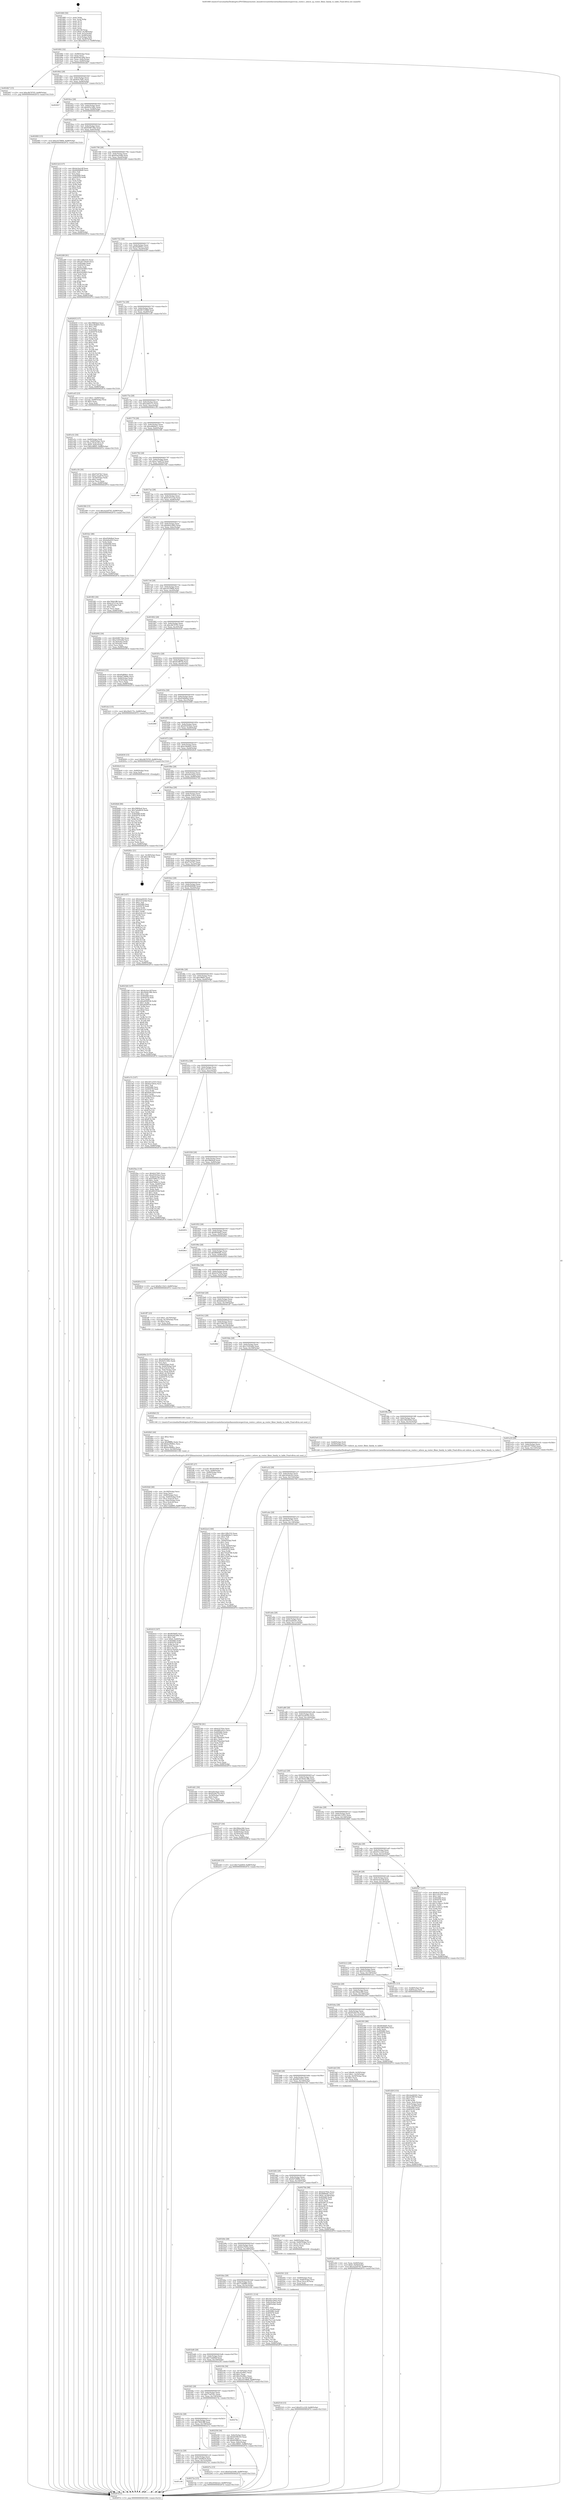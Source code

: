 digraph "0x401660" {
  label = "0x401660 (/mnt/c/Users/mathe/Desktop/tcc/POCII/binaries/extr_linuxdriversnetethernetmellanoxmlxswspectrum_router.c_mlxsw_sp_router_fibmr_family_to_table_Final-ollvm.out::main(0))"
  labelloc = "t"
  node[shape=record]

  Entry [label="",width=0.3,height=0.3,shape=circle,fillcolor=black,style=filled]
  "0x401692" [label="{
     0x401692 [32]\l
     | [instrs]\l
     &nbsp;&nbsp;0x401692 \<+6\>: mov -0x88(%rbp),%eax\l
     &nbsp;&nbsp;0x401698 \<+2\>: mov %eax,%ecx\l
     &nbsp;&nbsp;0x40169a \<+6\>: sub $0x8cb41d94,%ecx\l
     &nbsp;&nbsp;0x4016a0 \<+6\>: mov %eax,-0x8c(%rbp)\l
     &nbsp;&nbsp;0x4016a6 \<+6\>: mov %ecx,-0x90(%rbp)\l
     &nbsp;&nbsp;0x4016ac \<+6\>: je 00000000004024b7 \<main+0xe57\>\l
  }"]
  "0x4024b7" [label="{
     0x4024b7 [15]\l
     | [instrs]\l
     &nbsp;&nbsp;0x4024b7 \<+10\>: movl $0xc8b79705,-0x88(%rbp)\l
     &nbsp;&nbsp;0x4024c1 \<+5\>: jmp 000000000040297d \<main+0x131d\>\l
  }"]
  "0x4016b2" [label="{
     0x4016b2 [28]\l
     | [instrs]\l
     &nbsp;&nbsp;0x4016b2 \<+5\>: jmp 00000000004016b7 \<main+0x57\>\l
     &nbsp;&nbsp;0x4016b7 \<+6\>: mov -0x8c(%rbp),%eax\l
     &nbsp;&nbsp;0x4016bd \<+5\>: sub $0x8cfc7b81,%eax\l
     &nbsp;&nbsp;0x4016c2 \<+6\>: mov %eax,-0x94(%rbp)\l
     &nbsp;&nbsp;0x4016c8 \<+6\>: je 0000000000402927 \<main+0x12c7\>\l
  }"]
  Exit [label="",width=0.3,height=0.3,shape=circle,fillcolor=black,style=filled,peripheries=2]
  "0x402927" [label="{
     0x402927\l
  }", style=dashed]
  "0x4016ce" [label="{
     0x4016ce [28]\l
     | [instrs]\l
     &nbsp;&nbsp;0x4016ce \<+5\>: jmp 00000000004016d3 \<main+0x73\>\l
     &nbsp;&nbsp;0x4016d3 \<+6\>: mov -0x8c(%rbp),%eax\l
     &nbsp;&nbsp;0x4016d9 \<+5\>: sub $0x925c160c,%eax\l
     &nbsp;&nbsp;0x4016de \<+6\>: mov %eax,-0x98(%rbp)\l
     &nbsp;&nbsp;0x4016e4 \<+6\>: je 0000000000402083 \<main+0xa23\>\l
  }"]
  "0x401c46" [label="{
     0x401c46\l
  }", style=dashed]
  "0x402083" [label="{
     0x402083 [15]\l
     | [instrs]\l
     &nbsp;&nbsp;0x402083 \<+10\>: movl $0xc03786f4,-0x88(%rbp)\l
     &nbsp;&nbsp;0x40208d \<+5\>: jmp 000000000040297d \<main+0x131d\>\l
  }"]
  "0x4016ea" [label="{
     0x4016ea [28]\l
     | [instrs]\l
     &nbsp;&nbsp;0x4016ea \<+5\>: jmp 00000000004016ef \<main+0x8f\>\l
     &nbsp;&nbsp;0x4016ef \<+6\>: mov -0x8c(%rbp),%eax\l
     &nbsp;&nbsp;0x4016f5 \<+5\>: sub $0x929673bb,%eax\l
     &nbsp;&nbsp;0x4016fa \<+6\>: mov %eax,-0x9c(%rbp)\l
     &nbsp;&nbsp;0x401700 \<+6\>: je 000000000040212d \<main+0xacd\>\l
  }"]
  "0x40272e" [label="{
     0x40272e [15]\l
     | [instrs]\l
     &nbsp;&nbsp;0x40272e \<+10\>: movl $0x245de2a3,-0x88(%rbp)\l
     &nbsp;&nbsp;0x402738 \<+5\>: jmp 000000000040297d \<main+0x131d\>\l
  }"]
  "0x40212d" [label="{
     0x40212d [137]\l
     | [instrs]\l
     &nbsp;&nbsp;0x40212d \<+5\>: mov $0x4a3ea1df,%eax\l
     &nbsp;&nbsp;0x402132 \<+5\>: mov $0xfb4846d9,%ecx\l
     &nbsp;&nbsp;0x402137 \<+2\>: mov $0x1,%dl\l
     &nbsp;&nbsp;0x402139 \<+2\>: xor %esi,%esi\l
     &nbsp;&nbsp;0x40213b \<+7\>: mov 0x405060,%edi\l
     &nbsp;&nbsp;0x402142 \<+8\>: mov 0x405078,%r8d\l
     &nbsp;&nbsp;0x40214a \<+3\>: sub $0x1,%esi\l
     &nbsp;&nbsp;0x40214d \<+3\>: mov %edi,%r9d\l
     &nbsp;&nbsp;0x402150 \<+3\>: add %esi,%r9d\l
     &nbsp;&nbsp;0x402153 \<+4\>: imul %r9d,%edi\l
     &nbsp;&nbsp;0x402157 \<+3\>: and $0x1,%edi\l
     &nbsp;&nbsp;0x40215a \<+3\>: cmp $0x0,%edi\l
     &nbsp;&nbsp;0x40215d \<+4\>: sete %r10b\l
     &nbsp;&nbsp;0x402161 \<+4\>: cmp $0xa,%r8d\l
     &nbsp;&nbsp;0x402165 \<+4\>: setl %r11b\l
     &nbsp;&nbsp;0x402169 \<+3\>: mov %r10b,%bl\l
     &nbsp;&nbsp;0x40216c \<+3\>: xor $0xff,%bl\l
     &nbsp;&nbsp;0x40216f \<+3\>: mov %r11b,%r14b\l
     &nbsp;&nbsp;0x402172 \<+4\>: xor $0xff,%r14b\l
     &nbsp;&nbsp;0x402176 \<+3\>: xor $0x0,%dl\l
     &nbsp;&nbsp;0x402179 \<+3\>: mov %bl,%r15b\l
     &nbsp;&nbsp;0x40217c \<+4\>: and $0x0,%r15b\l
     &nbsp;&nbsp;0x402180 \<+3\>: and %dl,%r10b\l
     &nbsp;&nbsp;0x402183 \<+3\>: mov %r14b,%r12b\l
     &nbsp;&nbsp;0x402186 \<+4\>: and $0x0,%r12b\l
     &nbsp;&nbsp;0x40218a \<+3\>: and %dl,%r11b\l
     &nbsp;&nbsp;0x40218d \<+3\>: or %r10b,%r15b\l
     &nbsp;&nbsp;0x402190 \<+3\>: or %r11b,%r12b\l
     &nbsp;&nbsp;0x402193 \<+3\>: xor %r12b,%r15b\l
     &nbsp;&nbsp;0x402196 \<+3\>: or %r14b,%bl\l
     &nbsp;&nbsp;0x402199 \<+3\>: xor $0xff,%bl\l
     &nbsp;&nbsp;0x40219c \<+3\>: or $0x0,%dl\l
     &nbsp;&nbsp;0x40219f \<+2\>: and %dl,%bl\l
     &nbsp;&nbsp;0x4021a1 \<+3\>: or %bl,%r15b\l
     &nbsp;&nbsp;0x4021a4 \<+4\>: test $0x1,%r15b\l
     &nbsp;&nbsp;0x4021a8 \<+3\>: cmovne %ecx,%eax\l
     &nbsp;&nbsp;0x4021ab \<+6\>: mov %eax,-0x88(%rbp)\l
     &nbsp;&nbsp;0x4021b1 \<+5\>: jmp 000000000040297d \<main+0x131d\>\l
  }"]
  "0x401706" [label="{
     0x401706 [28]\l
     | [instrs]\l
     &nbsp;&nbsp;0x401706 \<+5\>: jmp 000000000040170b \<main+0xab\>\l
     &nbsp;&nbsp;0x40170b \<+6\>: mov -0x8c(%rbp),%eax\l
     &nbsp;&nbsp;0x401711 \<+5\>: sub $0x93ae5e66,%eax\l
     &nbsp;&nbsp;0x401716 \<+6\>: mov %eax,-0xa0(%rbp)\l
     &nbsp;&nbsp;0x40171c \<+6\>: je 0000000000402289 \<main+0xc29\>\l
  }"]
  "0x4026d4" [label="{
     0x4026d4 [90]\l
     | [instrs]\l
     &nbsp;&nbsp;0x4026d4 \<+5\>: mov $0x39804a4,%ecx\l
     &nbsp;&nbsp;0x4026d9 \<+5\>: mov $0x7a0e6b18,%edx\l
     &nbsp;&nbsp;0x4026de \<+2\>: xor %esi,%esi\l
     &nbsp;&nbsp;0x4026e0 \<+8\>: mov 0x405060,%r8d\l
     &nbsp;&nbsp;0x4026e8 \<+8\>: mov 0x405078,%r9d\l
     &nbsp;&nbsp;0x4026f0 \<+3\>: sub $0x1,%esi\l
     &nbsp;&nbsp;0x4026f3 \<+3\>: mov %r8d,%r10d\l
     &nbsp;&nbsp;0x4026f6 \<+3\>: add %esi,%r10d\l
     &nbsp;&nbsp;0x4026f9 \<+4\>: imul %r10d,%r8d\l
     &nbsp;&nbsp;0x4026fd \<+4\>: and $0x1,%r8d\l
     &nbsp;&nbsp;0x402701 \<+4\>: cmp $0x0,%r8d\l
     &nbsp;&nbsp;0x402705 \<+4\>: sete %r11b\l
     &nbsp;&nbsp;0x402709 \<+4\>: cmp $0xa,%r9d\l
     &nbsp;&nbsp;0x40270d \<+3\>: setl %bl\l
     &nbsp;&nbsp;0x402710 \<+3\>: mov %r11b,%r14b\l
     &nbsp;&nbsp;0x402713 \<+3\>: and %bl,%r14b\l
     &nbsp;&nbsp;0x402716 \<+3\>: xor %bl,%r11b\l
     &nbsp;&nbsp;0x402719 \<+3\>: or %r11b,%r14b\l
     &nbsp;&nbsp;0x40271c \<+4\>: test $0x1,%r14b\l
     &nbsp;&nbsp;0x402720 \<+3\>: cmovne %edx,%ecx\l
     &nbsp;&nbsp;0x402723 \<+6\>: mov %ecx,-0x88(%rbp)\l
     &nbsp;&nbsp;0x402729 \<+5\>: jmp 000000000040297d \<main+0x131d\>\l
  }"]
  "0x402289" [label="{
     0x402289 [91]\l
     | [instrs]\l
     &nbsp;&nbsp;0x402289 \<+5\>: mov $0x12f9c532,%eax\l
     &nbsp;&nbsp;0x40228e \<+5\>: mov $0x207795e6,%ecx\l
     &nbsp;&nbsp;0x402293 \<+7\>: mov 0x405060,%edx\l
     &nbsp;&nbsp;0x40229a \<+7\>: mov 0x405078,%esi\l
     &nbsp;&nbsp;0x4022a1 \<+2\>: mov %edx,%edi\l
     &nbsp;&nbsp;0x4022a3 \<+6\>: sub $0xfc92d663,%edi\l
     &nbsp;&nbsp;0x4022a9 \<+3\>: sub $0x1,%edi\l
     &nbsp;&nbsp;0x4022ac \<+6\>: add $0xfc92d663,%edi\l
     &nbsp;&nbsp;0x4022b2 \<+3\>: imul %edi,%edx\l
     &nbsp;&nbsp;0x4022b5 \<+3\>: and $0x1,%edx\l
     &nbsp;&nbsp;0x4022b8 \<+3\>: cmp $0x0,%edx\l
     &nbsp;&nbsp;0x4022bb \<+4\>: sete %r8b\l
     &nbsp;&nbsp;0x4022bf \<+3\>: cmp $0xa,%esi\l
     &nbsp;&nbsp;0x4022c2 \<+4\>: setl %r9b\l
     &nbsp;&nbsp;0x4022c6 \<+3\>: mov %r8b,%r10b\l
     &nbsp;&nbsp;0x4022c9 \<+3\>: and %r9b,%r10b\l
     &nbsp;&nbsp;0x4022cc \<+3\>: xor %r9b,%r8b\l
     &nbsp;&nbsp;0x4022cf \<+3\>: or %r8b,%r10b\l
     &nbsp;&nbsp;0x4022d2 \<+4\>: test $0x1,%r10b\l
     &nbsp;&nbsp;0x4022d6 \<+3\>: cmovne %ecx,%eax\l
     &nbsp;&nbsp;0x4022d9 \<+6\>: mov %eax,-0x88(%rbp)\l
     &nbsp;&nbsp;0x4022df \<+5\>: jmp 000000000040297d \<main+0x131d\>\l
  }"]
  "0x401722" [label="{
     0x401722 [28]\l
     | [instrs]\l
     &nbsp;&nbsp;0x401722 \<+5\>: jmp 0000000000401727 \<main+0xc7\>\l
     &nbsp;&nbsp;0x401727 \<+6\>: mov -0x8c(%rbp),%eax\l
     &nbsp;&nbsp;0x40172d \<+5\>: sub $0x95df09e1,%eax\l
     &nbsp;&nbsp;0x401732 \<+6\>: mov %eax,-0xa4(%rbp)\l
     &nbsp;&nbsp;0x401738 \<+6\>: je 000000000040263f \<main+0xfdf\>\l
  }"]
  "0x402518" [label="{
     0x402518 [15]\l
     | [instrs]\l
     &nbsp;&nbsp;0x402518 \<+10\>: movl $0x451cc22f,-0x88(%rbp)\l
     &nbsp;&nbsp;0x402522 \<+5\>: jmp 000000000040297d \<main+0x131d\>\l
  }"]
  "0x40263f" [label="{
     0x40263f [137]\l
     | [instrs]\l
     &nbsp;&nbsp;0x40263f \<+5\>: mov $0x39804a4,%eax\l
     &nbsp;&nbsp;0x402644 \<+5\>: mov $0xe1fb4b03,%ecx\l
     &nbsp;&nbsp;0x402649 \<+2\>: mov $0x1,%dl\l
     &nbsp;&nbsp;0x40264b \<+2\>: xor %esi,%esi\l
     &nbsp;&nbsp;0x40264d \<+7\>: mov 0x405060,%edi\l
     &nbsp;&nbsp;0x402654 \<+8\>: mov 0x405078,%r8d\l
     &nbsp;&nbsp;0x40265c \<+3\>: sub $0x1,%esi\l
     &nbsp;&nbsp;0x40265f \<+3\>: mov %edi,%r9d\l
     &nbsp;&nbsp;0x402662 \<+3\>: add %esi,%r9d\l
     &nbsp;&nbsp;0x402665 \<+4\>: imul %r9d,%edi\l
     &nbsp;&nbsp;0x402669 \<+3\>: and $0x1,%edi\l
     &nbsp;&nbsp;0x40266c \<+3\>: cmp $0x0,%edi\l
     &nbsp;&nbsp;0x40266f \<+4\>: sete %r10b\l
     &nbsp;&nbsp;0x402673 \<+4\>: cmp $0xa,%r8d\l
     &nbsp;&nbsp;0x402677 \<+4\>: setl %r11b\l
     &nbsp;&nbsp;0x40267b \<+3\>: mov %r10b,%bl\l
     &nbsp;&nbsp;0x40267e \<+3\>: xor $0xff,%bl\l
     &nbsp;&nbsp;0x402681 \<+3\>: mov %r11b,%r14b\l
     &nbsp;&nbsp;0x402684 \<+4\>: xor $0xff,%r14b\l
     &nbsp;&nbsp;0x402688 \<+3\>: xor $0x0,%dl\l
     &nbsp;&nbsp;0x40268b \<+3\>: mov %bl,%r15b\l
     &nbsp;&nbsp;0x40268e \<+4\>: and $0x0,%r15b\l
     &nbsp;&nbsp;0x402692 \<+3\>: and %dl,%r10b\l
     &nbsp;&nbsp;0x402695 \<+3\>: mov %r14b,%r12b\l
     &nbsp;&nbsp;0x402698 \<+4\>: and $0x0,%r12b\l
     &nbsp;&nbsp;0x40269c \<+3\>: and %dl,%r11b\l
     &nbsp;&nbsp;0x40269f \<+3\>: or %r10b,%r15b\l
     &nbsp;&nbsp;0x4026a2 \<+3\>: or %r11b,%r12b\l
     &nbsp;&nbsp;0x4026a5 \<+3\>: xor %r12b,%r15b\l
     &nbsp;&nbsp;0x4026a8 \<+3\>: or %r14b,%bl\l
     &nbsp;&nbsp;0x4026ab \<+3\>: xor $0xff,%bl\l
     &nbsp;&nbsp;0x4026ae \<+3\>: or $0x0,%dl\l
     &nbsp;&nbsp;0x4026b1 \<+2\>: and %dl,%bl\l
     &nbsp;&nbsp;0x4026b3 \<+3\>: or %bl,%r15b\l
     &nbsp;&nbsp;0x4026b6 \<+4\>: test $0x1,%r15b\l
     &nbsp;&nbsp;0x4026ba \<+3\>: cmovne %ecx,%eax\l
     &nbsp;&nbsp;0x4026bd \<+6\>: mov %eax,-0x88(%rbp)\l
     &nbsp;&nbsp;0x4026c3 \<+5\>: jmp 000000000040297d \<main+0x131d\>\l
  }"]
  "0x40173e" [label="{
     0x40173e [28]\l
     | [instrs]\l
     &nbsp;&nbsp;0x40173e \<+5\>: jmp 0000000000401743 \<main+0xe3\>\l
     &nbsp;&nbsp;0x401743 \<+6\>: mov -0x8c(%rbp),%eax\l
     &nbsp;&nbsp;0x401749 \<+5\>: sub $0x9b7238d8,%eax\l
     &nbsp;&nbsp;0x40174e \<+6\>: mov %eax,-0xa8(%rbp)\l
     &nbsp;&nbsp;0x401754 \<+6\>: je 0000000000401e45 \<main+0x7e5\>\l
  }"]
  "0x402501" [label="{
     0x402501 [23]\l
     | [instrs]\l
     &nbsp;&nbsp;0x402501 \<+4\>: mov -0x60(%rbp),%rax\l
     &nbsp;&nbsp;0x402505 \<+7\>: movslq -0x84(%rbp),%rcx\l
     &nbsp;&nbsp;0x40250c \<+4\>: mov (%rax,%rcx,8),%rax\l
     &nbsp;&nbsp;0x402510 \<+3\>: mov %rax,%rdi\l
     &nbsp;&nbsp;0x402513 \<+5\>: call 0000000000401030 \<free@plt\>\l
     | [calls]\l
     &nbsp;&nbsp;0x401030 \{1\} (unknown)\l
  }"]
  "0x401e45" [label="{
     0x401e45 [23]\l
     | [instrs]\l
     &nbsp;&nbsp;0x401e45 \<+7\>: movl $0x1,-0x68(%rbp)\l
     &nbsp;&nbsp;0x401e4c \<+4\>: movslq -0x68(%rbp),%rax\l
     &nbsp;&nbsp;0x401e50 \<+4\>: shl $0x3,%rax\l
     &nbsp;&nbsp;0x401e54 \<+3\>: mov %rax,%rdi\l
     &nbsp;&nbsp;0x401e57 \<+5\>: call 0000000000401050 \<malloc@plt\>\l
     | [calls]\l
     &nbsp;&nbsp;0x401050 \{1\} (unknown)\l
  }"]
  "0x40175a" [label="{
     0x40175a [28]\l
     | [instrs]\l
     &nbsp;&nbsp;0x40175a \<+5\>: jmp 000000000040175f \<main+0xff\>\l
     &nbsp;&nbsp;0x40175f \<+6\>: mov -0x8c(%rbp),%eax\l
     &nbsp;&nbsp;0x401765 \<+5\>: sub $0xa2fb5c15,%eax\l
     &nbsp;&nbsp;0x40176a \<+6\>: mov %eax,-0xac(%rbp)\l
     &nbsp;&nbsp;0x401770 \<+6\>: je 0000000000401c50 \<main+0x5f0\>\l
  }"]
  "0x402410" [label="{
     0x402410 [167]\l
     | [instrs]\l
     &nbsp;&nbsp;0x402410 \<+5\>: mov $0x803bbf5,%esi\l
     &nbsp;&nbsp;0x402415 \<+5\>: mov $0x8cb41d94,%ecx\l
     &nbsp;&nbsp;0x40241a \<+2\>: mov $0x1,%dl\l
     &nbsp;&nbsp;0x40241c \<+10\>: movl $0x0,-0x84(%rbp)\l
     &nbsp;&nbsp;0x402426 \<+8\>: mov 0x405060,%r8d\l
     &nbsp;&nbsp;0x40242e \<+8\>: mov 0x405078,%r9d\l
     &nbsp;&nbsp;0x402436 \<+3\>: mov %r8d,%r10d\l
     &nbsp;&nbsp;0x402439 \<+7\>: add $0x5278a4eb,%r10d\l
     &nbsp;&nbsp;0x402440 \<+4\>: sub $0x1,%r10d\l
     &nbsp;&nbsp;0x402444 \<+7\>: sub $0x5278a4eb,%r10d\l
     &nbsp;&nbsp;0x40244b \<+4\>: imul %r10d,%r8d\l
     &nbsp;&nbsp;0x40244f \<+4\>: and $0x1,%r8d\l
     &nbsp;&nbsp;0x402453 \<+4\>: cmp $0x0,%r8d\l
     &nbsp;&nbsp;0x402457 \<+4\>: sete %r11b\l
     &nbsp;&nbsp;0x40245b \<+4\>: cmp $0xa,%r9d\l
     &nbsp;&nbsp;0x40245f \<+3\>: setl %bl\l
     &nbsp;&nbsp;0x402462 \<+3\>: mov %r11b,%r14b\l
     &nbsp;&nbsp;0x402465 \<+4\>: xor $0xff,%r14b\l
     &nbsp;&nbsp;0x402469 \<+3\>: mov %bl,%r15b\l
     &nbsp;&nbsp;0x40246c \<+4\>: xor $0xff,%r15b\l
     &nbsp;&nbsp;0x402470 \<+3\>: xor $0x0,%dl\l
     &nbsp;&nbsp;0x402473 \<+3\>: mov %r14b,%r12b\l
     &nbsp;&nbsp;0x402476 \<+4\>: and $0x0,%r12b\l
     &nbsp;&nbsp;0x40247a \<+3\>: and %dl,%r11b\l
     &nbsp;&nbsp;0x40247d \<+3\>: mov %r15b,%r13b\l
     &nbsp;&nbsp;0x402480 \<+4\>: and $0x0,%r13b\l
     &nbsp;&nbsp;0x402484 \<+2\>: and %dl,%bl\l
     &nbsp;&nbsp;0x402486 \<+3\>: or %r11b,%r12b\l
     &nbsp;&nbsp;0x402489 \<+3\>: or %bl,%r13b\l
     &nbsp;&nbsp;0x40248c \<+3\>: xor %r13b,%r12b\l
     &nbsp;&nbsp;0x40248f \<+3\>: or %r15b,%r14b\l
     &nbsp;&nbsp;0x402492 \<+4\>: xor $0xff,%r14b\l
     &nbsp;&nbsp;0x402496 \<+3\>: or $0x0,%dl\l
     &nbsp;&nbsp;0x402499 \<+3\>: and %dl,%r14b\l
     &nbsp;&nbsp;0x40249c \<+3\>: or %r14b,%r12b\l
     &nbsp;&nbsp;0x40249f \<+4\>: test $0x1,%r12b\l
     &nbsp;&nbsp;0x4024a3 \<+3\>: cmovne %ecx,%esi\l
     &nbsp;&nbsp;0x4024a6 \<+6\>: mov %esi,-0x88(%rbp)\l
     &nbsp;&nbsp;0x4024ac \<+6\>: mov %eax,-0x164(%rbp)\l
     &nbsp;&nbsp;0x4024b2 \<+5\>: jmp 000000000040297d \<main+0x131d\>\l
  }"]
  "0x401c50" [label="{
     0x401c50 [30]\l
     | [instrs]\l
     &nbsp;&nbsp;0x401c50 \<+5\>: mov $0xf7247fe7,%eax\l
     &nbsp;&nbsp;0x401c55 \<+5\>: mov $0xa72ad478,%ecx\l
     &nbsp;&nbsp;0x401c5a \<+3\>: mov -0x34(%rbp),%edx\l
     &nbsp;&nbsp;0x401c5d \<+3\>: cmp $0x2,%edx\l
     &nbsp;&nbsp;0x401c60 \<+3\>: cmovne %ecx,%eax\l
     &nbsp;&nbsp;0x401c63 \<+6\>: mov %eax,-0x88(%rbp)\l
     &nbsp;&nbsp;0x401c69 \<+5\>: jmp 000000000040297d \<main+0x131d\>\l
  }"]
  "0x401776" [label="{
     0x401776 [28]\l
     | [instrs]\l
     &nbsp;&nbsp;0x401776 \<+5\>: jmp 000000000040177b \<main+0x11b\>\l
     &nbsp;&nbsp;0x40177b \<+6\>: mov -0x8c(%rbp),%eax\l
     &nbsp;&nbsp;0x401781 \<+5\>: sub $0xa48b9a11,%eax\l
     &nbsp;&nbsp;0x401786 \<+6\>: mov %eax,-0xb0(%rbp)\l
     &nbsp;&nbsp;0x40178c \<+6\>: je 0000000000402384 \<main+0xd24\>\l
  }"]
  "0x40297d" [label="{
     0x40297d [5]\l
     | [instrs]\l
     &nbsp;&nbsp;0x40297d \<+5\>: jmp 0000000000401692 \<main+0x32\>\l
  }"]
  "0x401660" [label="{
     0x401660 [50]\l
     | [instrs]\l
     &nbsp;&nbsp;0x401660 \<+1\>: push %rbp\l
     &nbsp;&nbsp;0x401661 \<+3\>: mov %rsp,%rbp\l
     &nbsp;&nbsp;0x401664 \<+2\>: push %r15\l
     &nbsp;&nbsp;0x401666 \<+2\>: push %r14\l
     &nbsp;&nbsp;0x401668 \<+2\>: push %r13\l
     &nbsp;&nbsp;0x40166a \<+2\>: push %r12\l
     &nbsp;&nbsp;0x40166c \<+1\>: push %rbx\l
     &nbsp;&nbsp;0x40166d \<+7\>: sub $0x148,%rsp\l
     &nbsp;&nbsp;0x401674 \<+7\>: movl $0x0,-0x38(%rbp)\l
     &nbsp;&nbsp;0x40167b \<+3\>: mov %edi,-0x3c(%rbp)\l
     &nbsp;&nbsp;0x40167e \<+4\>: mov %rsi,-0x48(%rbp)\l
     &nbsp;&nbsp;0x401682 \<+3\>: mov -0x3c(%rbp),%edi\l
     &nbsp;&nbsp;0x401685 \<+3\>: mov %edi,-0x34(%rbp)\l
     &nbsp;&nbsp;0x401688 \<+10\>: movl $0xa2fb5c15,-0x88(%rbp)\l
  }"]
  "0x4023f5" [label="{
     0x4023f5 [27]\l
     | [instrs]\l
     &nbsp;&nbsp;0x4023f5 \<+10\>: movabs $0x4030b6,%rdi\l
     &nbsp;&nbsp;0x4023ff \<+4\>: mov %rax,-0x80(%rbp)\l
     &nbsp;&nbsp;0x402403 \<+4\>: mov -0x80(%rbp),%rax\l
     &nbsp;&nbsp;0x402407 \<+2\>: mov (%rax),%esi\l
     &nbsp;&nbsp;0x402409 \<+2\>: mov $0x0,%al\l
     &nbsp;&nbsp;0x40240b \<+5\>: call 0000000000401040 \<printf@plt\>\l
     | [calls]\l
     &nbsp;&nbsp;0x401040 \{1\} (unknown)\l
  }"]
  "0x402384" [label="{
     0x402384 [15]\l
     | [instrs]\l
     &nbsp;&nbsp;0x402384 \<+10\>: movl $0x3a2e8793,-0x88(%rbp)\l
     &nbsp;&nbsp;0x40238e \<+5\>: jmp 000000000040297d \<main+0x131d\>\l
  }"]
  "0x401792" [label="{
     0x401792 [28]\l
     | [instrs]\l
     &nbsp;&nbsp;0x401792 \<+5\>: jmp 0000000000401797 \<main+0x137\>\l
     &nbsp;&nbsp;0x401797 \<+6\>: mov -0x8c(%rbp),%eax\l
     &nbsp;&nbsp;0x40179d \<+5\>: sub $0xa72ad478,%eax\l
     &nbsp;&nbsp;0x4017a2 \<+6\>: mov %eax,-0xb4(%rbp)\l
     &nbsp;&nbsp;0x4017a8 \<+6\>: je 0000000000401c6e \<main+0x60e\>\l
  }"]
  "0x401c2a" [label="{
     0x401c2a [28]\l
     | [instrs]\l
     &nbsp;&nbsp;0x401c2a \<+5\>: jmp 0000000000401c2f \<main+0x5cf\>\l
     &nbsp;&nbsp;0x401c2f \<+6\>: mov -0x8c(%rbp),%eax\l
     &nbsp;&nbsp;0x401c35 \<+5\>: sub $0x7a0e6b18,%eax\l
     &nbsp;&nbsp;0x401c3a \<+6\>: mov %eax,-0x15c(%rbp)\l
     &nbsp;&nbsp;0x401c40 \<+6\>: je 000000000040272e \<main+0x10ce\>\l
  }"]
  "0x401c6e" [label="{
     0x401c6e\l
  }", style=dashed]
  "0x4017ae" [label="{
     0x4017ae [28]\l
     | [instrs]\l
     &nbsp;&nbsp;0x4017ae \<+5\>: jmp 00000000004017b3 \<main+0x153\>\l
     &nbsp;&nbsp;0x4017b3 \<+6\>: mov -0x8c(%rbp),%eax\l
     &nbsp;&nbsp;0x4017b9 \<+5\>: sub $0xb197a7a4,%eax\l
     &nbsp;&nbsp;0x4017be \<+6\>: mov %eax,-0xb8(%rbp)\l
     &nbsp;&nbsp;0x4017c4 \<+6\>: je 0000000000401fa1 \<main+0x941\>\l
  }"]
  "0x40227a" [label="{
     0x40227a [15]\l
     | [instrs]\l
     &nbsp;&nbsp;0x40227a \<+10\>: movl $0x93ae5e66,-0x88(%rbp)\l
     &nbsp;&nbsp;0x402284 \<+5\>: jmp 000000000040297d \<main+0x131d\>\l
  }"]
  "0x401fa1" [label="{
     0x401fa1 [86]\l
     | [instrs]\l
     &nbsp;&nbsp;0x401fa1 \<+5\>: mov $0xd546dfad,%eax\l
     &nbsp;&nbsp;0x401fa6 \<+5\>: mov $0xbd4a023,%ecx\l
     &nbsp;&nbsp;0x401fab \<+2\>: xor %edx,%edx\l
     &nbsp;&nbsp;0x401fad \<+7\>: mov 0x405060,%esi\l
     &nbsp;&nbsp;0x401fb4 \<+7\>: mov 0x405078,%edi\l
     &nbsp;&nbsp;0x401fbb \<+3\>: sub $0x1,%edx\l
     &nbsp;&nbsp;0x401fbe \<+3\>: mov %esi,%r8d\l
     &nbsp;&nbsp;0x401fc1 \<+3\>: add %edx,%r8d\l
     &nbsp;&nbsp;0x401fc4 \<+4\>: imul %r8d,%esi\l
     &nbsp;&nbsp;0x401fc8 \<+3\>: and $0x1,%esi\l
     &nbsp;&nbsp;0x401fcb \<+3\>: cmp $0x0,%esi\l
     &nbsp;&nbsp;0x401fce \<+4\>: sete %r9b\l
     &nbsp;&nbsp;0x401fd2 \<+3\>: cmp $0xa,%edi\l
     &nbsp;&nbsp;0x401fd5 \<+4\>: setl %r10b\l
     &nbsp;&nbsp;0x401fd9 \<+3\>: mov %r9b,%r11b\l
     &nbsp;&nbsp;0x401fdc \<+3\>: and %r10b,%r11b\l
     &nbsp;&nbsp;0x401fdf \<+3\>: xor %r10b,%r9b\l
     &nbsp;&nbsp;0x401fe2 \<+3\>: or %r9b,%r11b\l
     &nbsp;&nbsp;0x401fe5 \<+4\>: test $0x1,%r11b\l
     &nbsp;&nbsp;0x401fe9 \<+3\>: cmovne %ecx,%eax\l
     &nbsp;&nbsp;0x401fec \<+6\>: mov %eax,-0x88(%rbp)\l
     &nbsp;&nbsp;0x401ff2 \<+5\>: jmp 000000000040297d \<main+0x131d\>\l
  }"]
  "0x4017ca" [label="{
     0x4017ca [28]\l
     | [instrs]\l
     &nbsp;&nbsp;0x4017ca \<+5\>: jmp 00000000004017cf \<main+0x16f\>\l
     &nbsp;&nbsp;0x4017cf \<+6\>: mov -0x8c(%rbp),%eax\l
     &nbsp;&nbsp;0x4017d5 \<+5\>: sub $0xb93c29d3,%eax\l
     &nbsp;&nbsp;0x4017da \<+6\>: mov %eax,-0xbc(%rbp)\l
     &nbsp;&nbsp;0x4017e0 \<+6\>: je 0000000000401f83 \<main+0x923\>\l
  }"]
  "0x401c0e" [label="{
     0x401c0e [28]\l
     | [instrs]\l
     &nbsp;&nbsp;0x401c0e \<+5\>: jmp 0000000000401c13 \<main+0x5b3\>\l
     &nbsp;&nbsp;0x401c13 \<+6\>: mov -0x8c(%rbp),%eax\l
     &nbsp;&nbsp;0x401c19 \<+5\>: sub $0x78041ff8,%eax\l
     &nbsp;&nbsp;0x401c1e \<+6\>: mov %eax,-0x158(%rbp)\l
     &nbsp;&nbsp;0x401c24 \<+6\>: je 000000000040227a \<main+0xc1a\>\l
  }"]
  "0x401f83" [label="{
     0x401f83 [30]\l
     | [instrs]\l
     &nbsp;&nbsp;0x401f83 \<+5\>: mov $0x78041ff8,%eax\l
     &nbsp;&nbsp;0x401f88 \<+5\>: mov $0xb197a7a4,%ecx\l
     &nbsp;&nbsp;0x401f8d \<+3\>: mov -0x29(%rbp),%dl\l
     &nbsp;&nbsp;0x401f90 \<+3\>: test $0x1,%dl\l
     &nbsp;&nbsp;0x401f93 \<+3\>: cmovne %ecx,%eax\l
     &nbsp;&nbsp;0x401f96 \<+6\>: mov %eax,-0x88(%rbp)\l
     &nbsp;&nbsp;0x401f9c \<+5\>: jmp 000000000040297d \<main+0x131d\>\l
  }"]
  "0x4017e6" [label="{
     0x4017e6 [28]\l
     | [instrs]\l
     &nbsp;&nbsp;0x4017e6 \<+5\>: jmp 00000000004017eb \<main+0x18b\>\l
     &nbsp;&nbsp;0x4017eb \<+6\>: mov -0x8c(%rbp),%eax\l
     &nbsp;&nbsp;0x4017f1 \<+5\>: sub $0xc03786f4,%eax\l
     &nbsp;&nbsp;0x4017f6 \<+6\>: mov %eax,-0xc0(%rbp)\l
     &nbsp;&nbsp;0x4017fc \<+6\>: je 0000000000402092 \<main+0xa32\>\l
  }"]
  "0x40274c" [label="{
     0x40274c\l
  }", style=dashed]
  "0x402092" [label="{
     0x402092 [30]\l
     | [instrs]\l
     &nbsp;&nbsp;0x402092 \<+5\>: mov $0x929673bb,%eax\l
     &nbsp;&nbsp;0x402097 \<+5\>: mov $0x15393a8d,%ecx\l
     &nbsp;&nbsp;0x40209c \<+3\>: mov -0x74(%rbp),%edx\l
     &nbsp;&nbsp;0x40209f \<+3\>: cmp -0x70(%rbp),%edx\l
     &nbsp;&nbsp;0x4020a2 \<+3\>: cmovl %ecx,%eax\l
     &nbsp;&nbsp;0x4020a5 \<+6\>: mov %eax,-0x88(%rbp)\l
     &nbsp;&nbsp;0x4020ab \<+5\>: jmp 000000000040297d \<main+0x131d\>\l
  }"]
  "0x401802" [label="{
     0x401802 [28]\l
     | [instrs]\l
     &nbsp;&nbsp;0x401802 \<+5\>: jmp 0000000000401807 \<main+0x1a7\>\l
     &nbsp;&nbsp;0x401807 \<+6\>: mov -0x8c(%rbp),%eax\l
     &nbsp;&nbsp;0x40180d \<+5\>: sub $0xc8b79705,%eax\l
     &nbsp;&nbsp;0x401812 \<+6\>: mov %eax,-0xc4(%rbp)\l
     &nbsp;&nbsp;0x401818 \<+6\>: je 00000000004024c6 \<main+0xe66\>\l
  }"]
  "0x401bf2" [label="{
     0x401bf2 [28]\l
     | [instrs]\l
     &nbsp;&nbsp;0x401bf2 \<+5\>: jmp 0000000000401bf7 \<main+0x597\>\l
     &nbsp;&nbsp;0x401bf7 \<+6\>: mov -0x8c(%rbp),%eax\l
     &nbsp;&nbsp;0x401bfd \<+5\>: sub $0x77e870cc,%eax\l
     &nbsp;&nbsp;0x401c02 \<+6\>: mov %eax,-0x154(%rbp)\l
     &nbsp;&nbsp;0x401c08 \<+6\>: je 000000000040274c \<main+0x10ec\>\l
  }"]
  "0x4024c6" [label="{
     0x4024c6 [33]\l
     | [instrs]\l
     &nbsp;&nbsp;0x4024c6 \<+5\>: mov $0x95df09e1,%eax\l
     &nbsp;&nbsp;0x4024cb \<+5\>: mov $0x6d72868e,%ecx\l
     &nbsp;&nbsp;0x4024d0 \<+6\>: mov -0x84(%rbp),%edx\l
     &nbsp;&nbsp;0x4024d6 \<+3\>: cmp -0x54(%rbp),%edx\l
     &nbsp;&nbsp;0x4024d9 \<+3\>: cmovl %ecx,%eax\l
     &nbsp;&nbsp;0x4024dc \<+6\>: mov %eax,-0x88(%rbp)\l
     &nbsp;&nbsp;0x4024e2 \<+5\>: jmp 000000000040297d \<main+0x131d\>\l
  }"]
  "0x40181e" [label="{
     0x40181e [28]\l
     | [instrs]\l
     &nbsp;&nbsp;0x40181e \<+5\>: jmp 0000000000401823 \<main+0x1c3\>\l
     &nbsp;&nbsp;0x401823 \<+6\>: mov -0x8c(%rbp),%eax\l
     &nbsp;&nbsp;0x401829 \<+5\>: sub $0xd23ff576,%eax\l
     &nbsp;&nbsp;0x40182e \<+6\>: mov %eax,-0xc8(%rbp)\l
     &nbsp;&nbsp;0x401834 \<+6\>: je 0000000000401dc2 \<main+0x762\>\l
  }"]
  "0x402258" [label="{
     0x402258 [34]\l
     | [instrs]\l
     &nbsp;&nbsp;0x402258 \<+3\>: mov -0x6c(%rbp),%eax\l
     &nbsp;&nbsp;0x40225b \<+5\>: add $0x8558bc03,%eax\l
     &nbsp;&nbsp;0x402260 \<+3\>: add $0x1,%eax\l
     &nbsp;&nbsp;0x402263 \<+5\>: sub $0x8558bc03,%eax\l
     &nbsp;&nbsp;0x402268 \<+3\>: mov %eax,-0x6c(%rbp)\l
     &nbsp;&nbsp;0x40226b \<+10\>: movl $0xc98f45,-0x88(%rbp)\l
     &nbsp;&nbsp;0x402275 \<+5\>: jmp 000000000040297d \<main+0x131d\>\l
  }"]
  "0x401dc2" [label="{
     0x401dc2 [15]\l
     | [instrs]\l
     &nbsp;&nbsp;0x401dc2 \<+10\>: movl $0x29e0175c,-0x88(%rbp)\l
     &nbsp;&nbsp;0x401dcc \<+5\>: jmp 000000000040297d \<main+0x131d\>\l
  }"]
  "0x40183a" [label="{
     0x40183a [28]\l
     | [instrs]\l
     &nbsp;&nbsp;0x40183a \<+5\>: jmp 000000000040183f \<main+0x1df\>\l
     &nbsp;&nbsp;0x40183f \<+6\>: mov -0x8c(%rbp),%eax\l
     &nbsp;&nbsp;0x401845 \<+5\>: sub $0xd546dfad,%eax\l
     &nbsp;&nbsp;0x40184a \<+6\>: mov %eax,-0xcc(%rbp)\l
     &nbsp;&nbsp;0x401850 \<+6\>: je 000000000040286f \<main+0x120f\>\l
  }"]
  "0x401bd6" [label="{
     0x401bd6 [28]\l
     | [instrs]\l
     &nbsp;&nbsp;0x401bd6 \<+5\>: jmp 0000000000401bdb \<main+0x57b\>\l
     &nbsp;&nbsp;0x401bdb \<+6\>: mov -0x8c(%rbp),%eax\l
     &nbsp;&nbsp;0x401be1 \<+5\>: sub $0x72ab6f2f,%eax\l
     &nbsp;&nbsp;0x401be6 \<+6\>: mov %eax,-0x150(%rbp)\l
     &nbsp;&nbsp;0x401bec \<+6\>: je 0000000000402258 \<main+0xbf8\>\l
  }"]
  "0x40286f" [label="{
     0x40286f\l
  }", style=dashed]
  "0x401856" [label="{
     0x401856 [28]\l
     | [instrs]\l
     &nbsp;&nbsp;0x401856 \<+5\>: jmp 000000000040185b \<main+0x1fb\>\l
     &nbsp;&nbsp;0x40185b \<+6\>: mov -0x8c(%rbp),%eax\l
     &nbsp;&nbsp;0x401861 \<+5\>: sub $0xd55054e2,%eax\l
     &nbsp;&nbsp;0x401866 \<+6\>: mov %eax,-0xd0(%rbp)\l
     &nbsp;&nbsp;0x40186c \<+6\>: je 0000000000402630 \<main+0xfd0\>\l
  }"]
  "0x40210b" [label="{
     0x40210b [34]\l
     | [instrs]\l
     &nbsp;&nbsp;0x40210b \<+3\>: mov -0x74(%rbp),%eax\l
     &nbsp;&nbsp;0x40210e \<+5\>: sub $0xcf2c69cc,%eax\l
     &nbsp;&nbsp;0x402113 \<+3\>: add $0x1,%eax\l
     &nbsp;&nbsp;0x402116 \<+5\>: add $0xcf2c69cc,%eax\l
     &nbsp;&nbsp;0x40211b \<+3\>: mov %eax,-0x74(%rbp)\l
     &nbsp;&nbsp;0x40211e \<+10\>: movl $0xc03786f4,-0x88(%rbp)\l
     &nbsp;&nbsp;0x402128 \<+5\>: jmp 000000000040297d \<main+0x131d\>\l
  }"]
  "0x402630" [label="{
     0x402630 [15]\l
     | [instrs]\l
     &nbsp;&nbsp;0x402630 \<+10\>: movl $0xc8b79705,-0x88(%rbp)\l
     &nbsp;&nbsp;0x40263a \<+5\>: jmp 000000000040297d \<main+0x131d\>\l
  }"]
  "0x401872" [label="{
     0x401872 [28]\l
     | [instrs]\l
     &nbsp;&nbsp;0x401872 \<+5\>: jmp 0000000000401877 \<main+0x217\>\l
     &nbsp;&nbsp;0x401877 \<+6\>: mov -0x8c(%rbp),%eax\l
     &nbsp;&nbsp;0x40187d \<+5\>: sub $0xe1fb4b03,%eax\l
     &nbsp;&nbsp;0x401882 \<+6\>: mov %eax,-0xd4(%rbp)\l
     &nbsp;&nbsp;0x401888 \<+6\>: je 00000000004026c8 \<main+0x1068\>\l
  }"]
  "0x4020dd" [label="{
     0x4020dd [46]\l
     | [instrs]\l
     &nbsp;&nbsp;0x4020dd \<+6\>: mov -0x160(%rbp),%ecx\l
     &nbsp;&nbsp;0x4020e3 \<+3\>: imul %eax,%ecx\l
     &nbsp;&nbsp;0x4020e6 \<+4\>: mov -0x60(%rbp),%rsi\l
     &nbsp;&nbsp;0x4020ea \<+4\>: movslq -0x64(%rbp),%rdi\l
     &nbsp;&nbsp;0x4020ee \<+4\>: mov (%rsi,%rdi,8),%rsi\l
     &nbsp;&nbsp;0x4020f2 \<+4\>: movslq -0x6c(%rbp),%rdi\l
     &nbsp;&nbsp;0x4020f6 \<+4\>: mov (%rsi,%rdi,8),%rsi\l
     &nbsp;&nbsp;0x4020fa \<+2\>: mov %ecx,(%rsi)\l
     &nbsp;&nbsp;0x4020fc \<+10\>: movl $0x71daf685,-0x88(%rbp)\l
     &nbsp;&nbsp;0x402106 \<+5\>: jmp 000000000040297d \<main+0x131d\>\l
  }"]
  "0x4026c8" [label="{
     0x4026c8 [12]\l
     | [instrs]\l
     &nbsp;&nbsp;0x4026c8 \<+4\>: mov -0x60(%rbp),%rax\l
     &nbsp;&nbsp;0x4026cc \<+3\>: mov %rax,%rdi\l
     &nbsp;&nbsp;0x4026cf \<+5\>: call 0000000000401030 \<free@plt\>\l
     | [calls]\l
     &nbsp;&nbsp;0x401030 \{1\} (unknown)\l
  }"]
  "0x40188e" [label="{
     0x40188e [28]\l
     | [instrs]\l
     &nbsp;&nbsp;0x40188e \<+5\>: jmp 0000000000401893 \<main+0x233\>\l
     &nbsp;&nbsp;0x401893 \<+6\>: mov -0x8c(%rbp),%eax\l
     &nbsp;&nbsp;0x401899 \<+5\>: sub $0xed5c4aa2,%eax\l
     &nbsp;&nbsp;0x40189e \<+6\>: mov %eax,-0xd8(%rbp)\l
     &nbsp;&nbsp;0x4018a4 \<+6\>: je 000000000040273d \<main+0x10dd\>\l
  }"]
  "0x4020b5" [label="{
     0x4020b5 [40]\l
     | [instrs]\l
     &nbsp;&nbsp;0x4020b5 \<+5\>: mov $0x2,%ecx\l
     &nbsp;&nbsp;0x4020ba \<+1\>: cltd\l
     &nbsp;&nbsp;0x4020bb \<+2\>: idiv %ecx\l
     &nbsp;&nbsp;0x4020bd \<+6\>: imul $0xfffffffe,%edx,%ecx\l
     &nbsp;&nbsp;0x4020c3 \<+6\>: add $0xba39d82c,%ecx\l
     &nbsp;&nbsp;0x4020c9 \<+3\>: add $0x1,%ecx\l
     &nbsp;&nbsp;0x4020cc \<+6\>: sub $0xba39d82c,%ecx\l
     &nbsp;&nbsp;0x4020d2 \<+6\>: mov %ecx,-0x160(%rbp)\l
     &nbsp;&nbsp;0x4020d8 \<+5\>: call 0000000000401160 \<next_i\>\l
     | [calls]\l
     &nbsp;&nbsp;0x401160 \{1\} (/mnt/c/Users/mathe/Desktop/tcc/POCII/binaries/extr_linuxdriversnetethernetmellanoxmlxswspectrum_router.c_mlxsw_sp_router_fibmr_family_to_table_Final-ollvm.out::next_i)\l
  }"]
  "0x40273d" [label="{
     0x40273d\l
  }", style=dashed]
  "0x4018aa" [label="{
     0x4018aa [28]\l
     | [instrs]\l
     &nbsp;&nbsp;0x4018aa \<+5\>: jmp 00000000004018af \<main+0x24f\>\l
     &nbsp;&nbsp;0x4018af \<+6\>: mov -0x8c(%rbp),%eax\l
     &nbsp;&nbsp;0x4018b5 \<+5\>: sub $0xf4c116c5,%eax\l
     &nbsp;&nbsp;0x4018ba \<+6\>: mov %eax,-0xdc(%rbp)\l
     &nbsp;&nbsp;0x4018c0 \<+6\>: je 000000000040282c \<main+0x11cc\>\l
  }"]
  "0x40200e" [label="{
     0x40200e [117]\l
     | [instrs]\l
     &nbsp;&nbsp;0x40200e \<+5\>: mov $0xd546dfad,%ecx\l
     &nbsp;&nbsp;0x402013 \<+5\>: mov $0x925c160c,%edx\l
     &nbsp;&nbsp;0x402018 \<+2\>: xor %esi,%esi\l
     &nbsp;&nbsp;0x40201a \<+4\>: mov -0x60(%rbp),%rdi\l
     &nbsp;&nbsp;0x40201e \<+4\>: movslq -0x64(%rbp),%r8\l
     &nbsp;&nbsp;0x402022 \<+4\>: mov (%rdi,%r8,8),%rdi\l
     &nbsp;&nbsp;0x402026 \<+4\>: movslq -0x6c(%rbp),%r8\l
     &nbsp;&nbsp;0x40202a \<+4\>: mov %rax,(%rdi,%r8,8)\l
     &nbsp;&nbsp;0x40202e \<+7\>: movl $0x0,-0x74(%rbp)\l
     &nbsp;&nbsp;0x402035 \<+8\>: mov 0x405060,%r9d\l
     &nbsp;&nbsp;0x40203d \<+8\>: mov 0x405078,%r10d\l
     &nbsp;&nbsp;0x402045 \<+3\>: sub $0x1,%esi\l
     &nbsp;&nbsp;0x402048 \<+3\>: mov %r9d,%r11d\l
     &nbsp;&nbsp;0x40204b \<+3\>: add %esi,%r11d\l
     &nbsp;&nbsp;0x40204e \<+4\>: imul %r11d,%r9d\l
     &nbsp;&nbsp;0x402052 \<+4\>: and $0x1,%r9d\l
     &nbsp;&nbsp;0x402056 \<+4\>: cmp $0x0,%r9d\l
     &nbsp;&nbsp;0x40205a \<+3\>: sete %bl\l
     &nbsp;&nbsp;0x40205d \<+4\>: cmp $0xa,%r10d\l
     &nbsp;&nbsp;0x402061 \<+4\>: setl %r14b\l
     &nbsp;&nbsp;0x402065 \<+3\>: mov %bl,%r15b\l
     &nbsp;&nbsp;0x402068 \<+3\>: and %r14b,%r15b\l
     &nbsp;&nbsp;0x40206b \<+3\>: xor %r14b,%bl\l
     &nbsp;&nbsp;0x40206e \<+3\>: or %bl,%r15b\l
     &nbsp;&nbsp;0x402071 \<+4\>: test $0x1,%r15b\l
     &nbsp;&nbsp;0x402075 \<+3\>: cmovne %edx,%ecx\l
     &nbsp;&nbsp;0x402078 \<+6\>: mov %ecx,-0x88(%rbp)\l
     &nbsp;&nbsp;0x40207e \<+5\>: jmp 000000000040297d \<main+0x131d\>\l
  }"]
  "0x40282c" [label="{
     0x40282c [21]\l
     | [instrs]\l
     &nbsp;&nbsp;0x40282c \<+3\>: mov -0x38(%rbp),%eax\l
     &nbsp;&nbsp;0x40282f \<+7\>: add $0x148,%rsp\l
     &nbsp;&nbsp;0x402836 \<+1\>: pop %rbx\l
     &nbsp;&nbsp;0x402837 \<+2\>: pop %r12\l
     &nbsp;&nbsp;0x402839 \<+2\>: pop %r13\l
     &nbsp;&nbsp;0x40283b \<+2\>: pop %r14\l
     &nbsp;&nbsp;0x40283d \<+2\>: pop %r15\l
     &nbsp;&nbsp;0x40283f \<+1\>: pop %rbp\l
     &nbsp;&nbsp;0x402840 \<+1\>: ret\l
  }"]
  "0x4018c6" [label="{
     0x4018c6 [28]\l
     | [instrs]\l
     &nbsp;&nbsp;0x4018c6 \<+5\>: jmp 00000000004018cb \<main+0x26b\>\l
     &nbsp;&nbsp;0x4018cb \<+6\>: mov -0x8c(%rbp),%eax\l
     &nbsp;&nbsp;0x4018d1 \<+5\>: sub $0xf7247fe7,%eax\l
     &nbsp;&nbsp;0x4018d6 \<+6\>: mov %eax,-0xe0(%rbp)\l
     &nbsp;&nbsp;0x4018dc \<+6\>: je 0000000000401c89 \<main+0x629\>\l
  }"]
  "0x401bba" [label="{
     0x401bba [28]\l
     | [instrs]\l
     &nbsp;&nbsp;0x401bba \<+5\>: jmp 0000000000401bbf \<main+0x55f\>\l
     &nbsp;&nbsp;0x401bbf \<+6\>: mov -0x8c(%rbp),%eax\l
     &nbsp;&nbsp;0x401bc5 \<+5\>: sub $0x71daf685,%eax\l
     &nbsp;&nbsp;0x401bca \<+6\>: mov %eax,-0x14c(%rbp)\l
     &nbsp;&nbsp;0x401bd0 \<+6\>: je 000000000040210b \<main+0xaab\>\l
  }"]
  "0x401c89" [label="{
     0x401c89 [147]\l
     | [instrs]\l
     &nbsp;&nbsp;0x401c89 \<+5\>: mov $0x2ea04341,%eax\l
     &nbsp;&nbsp;0x401c8e \<+5\>: mov $0x51f1434d,%ecx\l
     &nbsp;&nbsp;0x401c93 \<+2\>: mov $0x1,%dl\l
     &nbsp;&nbsp;0x401c95 \<+7\>: mov 0x405060,%esi\l
     &nbsp;&nbsp;0x401c9c \<+7\>: mov 0x405078,%edi\l
     &nbsp;&nbsp;0x401ca3 \<+3\>: mov %esi,%r8d\l
     &nbsp;&nbsp;0x401ca6 \<+7\>: add $0x41fe1437,%r8d\l
     &nbsp;&nbsp;0x401cad \<+4\>: sub $0x1,%r8d\l
     &nbsp;&nbsp;0x401cb1 \<+7\>: sub $0x41fe1437,%r8d\l
     &nbsp;&nbsp;0x401cb8 \<+4\>: imul %r8d,%esi\l
     &nbsp;&nbsp;0x401cbc \<+3\>: and $0x1,%esi\l
     &nbsp;&nbsp;0x401cbf \<+3\>: cmp $0x0,%esi\l
     &nbsp;&nbsp;0x401cc2 \<+4\>: sete %r9b\l
     &nbsp;&nbsp;0x401cc6 \<+3\>: cmp $0xa,%edi\l
     &nbsp;&nbsp;0x401cc9 \<+4\>: setl %r10b\l
     &nbsp;&nbsp;0x401ccd \<+3\>: mov %r9b,%r11b\l
     &nbsp;&nbsp;0x401cd0 \<+4\>: xor $0xff,%r11b\l
     &nbsp;&nbsp;0x401cd4 \<+3\>: mov %r10b,%bl\l
     &nbsp;&nbsp;0x401cd7 \<+3\>: xor $0xff,%bl\l
     &nbsp;&nbsp;0x401cda \<+3\>: xor $0x0,%dl\l
     &nbsp;&nbsp;0x401cdd \<+3\>: mov %r11b,%r14b\l
     &nbsp;&nbsp;0x401ce0 \<+4\>: and $0x0,%r14b\l
     &nbsp;&nbsp;0x401ce4 \<+3\>: and %dl,%r9b\l
     &nbsp;&nbsp;0x401ce7 \<+3\>: mov %bl,%r15b\l
     &nbsp;&nbsp;0x401cea \<+4\>: and $0x0,%r15b\l
     &nbsp;&nbsp;0x401cee \<+3\>: and %dl,%r10b\l
     &nbsp;&nbsp;0x401cf1 \<+3\>: or %r9b,%r14b\l
     &nbsp;&nbsp;0x401cf4 \<+3\>: or %r10b,%r15b\l
     &nbsp;&nbsp;0x401cf7 \<+3\>: xor %r15b,%r14b\l
     &nbsp;&nbsp;0x401cfa \<+3\>: or %bl,%r11b\l
     &nbsp;&nbsp;0x401cfd \<+4\>: xor $0xff,%r11b\l
     &nbsp;&nbsp;0x401d01 \<+3\>: or $0x0,%dl\l
     &nbsp;&nbsp;0x401d04 \<+3\>: and %dl,%r11b\l
     &nbsp;&nbsp;0x401d07 \<+3\>: or %r11b,%r14b\l
     &nbsp;&nbsp;0x401d0a \<+4\>: test $0x1,%r14b\l
     &nbsp;&nbsp;0x401d0e \<+3\>: cmovne %ecx,%eax\l
     &nbsp;&nbsp;0x401d11 \<+6\>: mov %eax,-0x88(%rbp)\l
     &nbsp;&nbsp;0x401d17 \<+5\>: jmp 000000000040297d \<main+0x131d\>\l
  }"]
  "0x4018e2" [label="{
     0x4018e2 [28]\l
     | [instrs]\l
     &nbsp;&nbsp;0x4018e2 \<+5\>: jmp 00000000004018e7 \<main+0x287\>\l
     &nbsp;&nbsp;0x4018e7 \<+6\>: mov -0x8c(%rbp),%eax\l
     &nbsp;&nbsp;0x4018ed \<+5\>: sub $0xfb4846d9,%eax\l
     &nbsp;&nbsp;0x4018f2 \<+6\>: mov %eax,-0xe4(%rbp)\l
     &nbsp;&nbsp;0x4018f8 \<+6\>: je 00000000004021b6 \<main+0xb56\>\l
  }"]
  "0x401f11" [label="{
     0x401f11 [114]\l
     | [instrs]\l
     &nbsp;&nbsp;0x401f11 \<+5\>: mov $0x3d112553,%eax\l
     &nbsp;&nbsp;0x401f16 \<+5\>: mov $0xb93c29d3,%ecx\l
     &nbsp;&nbsp;0x401f1b \<+3\>: mov -0x6c(%rbp),%edx\l
     &nbsp;&nbsp;0x401f1e \<+3\>: cmp -0x68(%rbp),%edx\l
     &nbsp;&nbsp;0x401f21 \<+4\>: setl %sil\l
     &nbsp;&nbsp;0x401f25 \<+4\>: and $0x1,%sil\l
     &nbsp;&nbsp;0x401f29 \<+4\>: mov %sil,-0x29(%rbp)\l
     &nbsp;&nbsp;0x401f2d \<+7\>: mov 0x405060,%edx\l
     &nbsp;&nbsp;0x401f34 \<+7\>: mov 0x405078,%edi\l
     &nbsp;&nbsp;0x401f3b \<+3\>: mov %edx,%r8d\l
     &nbsp;&nbsp;0x401f3e \<+7\>: sub $0x75c11a0,%r8d\l
     &nbsp;&nbsp;0x401f45 \<+4\>: sub $0x1,%r8d\l
     &nbsp;&nbsp;0x401f49 \<+7\>: add $0x75c11a0,%r8d\l
     &nbsp;&nbsp;0x401f50 \<+4\>: imul %r8d,%edx\l
     &nbsp;&nbsp;0x401f54 \<+3\>: and $0x1,%edx\l
     &nbsp;&nbsp;0x401f57 \<+3\>: cmp $0x0,%edx\l
     &nbsp;&nbsp;0x401f5a \<+4\>: sete %sil\l
     &nbsp;&nbsp;0x401f5e \<+3\>: cmp $0xa,%edi\l
     &nbsp;&nbsp;0x401f61 \<+4\>: setl %r9b\l
     &nbsp;&nbsp;0x401f65 \<+3\>: mov %sil,%r10b\l
     &nbsp;&nbsp;0x401f68 \<+3\>: and %r9b,%r10b\l
     &nbsp;&nbsp;0x401f6b \<+3\>: xor %r9b,%sil\l
     &nbsp;&nbsp;0x401f6e \<+3\>: or %sil,%r10b\l
     &nbsp;&nbsp;0x401f71 \<+4\>: test $0x1,%r10b\l
     &nbsp;&nbsp;0x401f75 \<+3\>: cmovne %ecx,%eax\l
     &nbsp;&nbsp;0x401f78 \<+6\>: mov %eax,-0x88(%rbp)\l
     &nbsp;&nbsp;0x401f7e \<+5\>: jmp 000000000040297d \<main+0x131d\>\l
  }"]
  "0x4021b6" [label="{
     0x4021b6 [147]\l
     | [instrs]\l
     &nbsp;&nbsp;0x4021b6 \<+5\>: mov $0x4a3ea1df,%eax\l
     &nbsp;&nbsp;0x4021bb \<+5\>: mov $0x3b44c39b,%ecx\l
     &nbsp;&nbsp;0x4021c0 \<+2\>: mov $0x1,%dl\l
     &nbsp;&nbsp;0x4021c2 \<+7\>: mov 0x405060,%esi\l
     &nbsp;&nbsp;0x4021c9 \<+7\>: mov 0x405078,%edi\l
     &nbsp;&nbsp;0x4021d0 \<+3\>: mov %esi,%r8d\l
     &nbsp;&nbsp;0x4021d3 \<+7\>: add $0xa950f536,%r8d\l
     &nbsp;&nbsp;0x4021da \<+4\>: sub $0x1,%r8d\l
     &nbsp;&nbsp;0x4021de \<+7\>: sub $0xa950f536,%r8d\l
     &nbsp;&nbsp;0x4021e5 \<+4\>: imul %r8d,%esi\l
     &nbsp;&nbsp;0x4021e9 \<+3\>: and $0x1,%esi\l
     &nbsp;&nbsp;0x4021ec \<+3\>: cmp $0x0,%esi\l
     &nbsp;&nbsp;0x4021ef \<+4\>: sete %r9b\l
     &nbsp;&nbsp;0x4021f3 \<+3\>: cmp $0xa,%edi\l
     &nbsp;&nbsp;0x4021f6 \<+4\>: setl %r10b\l
     &nbsp;&nbsp;0x4021fa \<+3\>: mov %r9b,%r11b\l
     &nbsp;&nbsp;0x4021fd \<+4\>: xor $0xff,%r11b\l
     &nbsp;&nbsp;0x402201 \<+3\>: mov %r10b,%bl\l
     &nbsp;&nbsp;0x402204 \<+3\>: xor $0xff,%bl\l
     &nbsp;&nbsp;0x402207 \<+3\>: xor $0x0,%dl\l
     &nbsp;&nbsp;0x40220a \<+3\>: mov %r11b,%r14b\l
     &nbsp;&nbsp;0x40220d \<+4\>: and $0x0,%r14b\l
     &nbsp;&nbsp;0x402211 \<+3\>: and %dl,%r9b\l
     &nbsp;&nbsp;0x402214 \<+3\>: mov %bl,%r15b\l
     &nbsp;&nbsp;0x402217 \<+4\>: and $0x0,%r15b\l
     &nbsp;&nbsp;0x40221b \<+3\>: and %dl,%r10b\l
     &nbsp;&nbsp;0x40221e \<+3\>: or %r9b,%r14b\l
     &nbsp;&nbsp;0x402221 \<+3\>: or %r10b,%r15b\l
     &nbsp;&nbsp;0x402224 \<+3\>: xor %r15b,%r14b\l
     &nbsp;&nbsp;0x402227 \<+3\>: or %bl,%r11b\l
     &nbsp;&nbsp;0x40222a \<+4\>: xor $0xff,%r11b\l
     &nbsp;&nbsp;0x40222e \<+3\>: or $0x0,%dl\l
     &nbsp;&nbsp;0x402231 \<+3\>: and %dl,%r11b\l
     &nbsp;&nbsp;0x402234 \<+3\>: or %r11b,%r14b\l
     &nbsp;&nbsp;0x402237 \<+4\>: test $0x1,%r14b\l
     &nbsp;&nbsp;0x40223b \<+3\>: cmovne %ecx,%eax\l
     &nbsp;&nbsp;0x40223e \<+6\>: mov %eax,-0x88(%rbp)\l
     &nbsp;&nbsp;0x402244 \<+5\>: jmp 000000000040297d \<main+0x131d\>\l
  }"]
  "0x4018fe" [label="{
     0x4018fe [28]\l
     | [instrs]\l
     &nbsp;&nbsp;0x4018fe \<+5\>: jmp 0000000000401903 \<main+0x2a3\>\l
     &nbsp;&nbsp;0x401903 \<+6\>: mov -0x8c(%rbp),%eax\l
     &nbsp;&nbsp;0x401909 \<+5\>: sub $0xc98f45,%eax\l
     &nbsp;&nbsp;0x40190e \<+6\>: mov %eax,-0xe8(%rbp)\l
     &nbsp;&nbsp;0x401914 \<+6\>: je 0000000000401e7e \<main+0x81e\>\l
  }"]
  "0x401b9e" [label="{
     0x401b9e [28]\l
     | [instrs]\l
     &nbsp;&nbsp;0x401b9e \<+5\>: jmp 0000000000401ba3 \<main+0x543\>\l
     &nbsp;&nbsp;0x401ba3 \<+6\>: mov -0x8c(%rbp),%eax\l
     &nbsp;&nbsp;0x401ba9 \<+5\>: sub $0x6ea7043a,%eax\l
     &nbsp;&nbsp;0x401bae \<+6\>: mov %eax,-0x148(%rbp)\l
     &nbsp;&nbsp;0x401bb4 \<+6\>: je 0000000000401f11 \<main+0x8b1\>\l
  }"]
  "0x401e7e" [label="{
     0x401e7e [147]\l
     | [instrs]\l
     &nbsp;&nbsp;0x401e7e \<+5\>: mov $0x3d112553,%eax\l
     &nbsp;&nbsp;0x401e83 \<+5\>: mov $0x6ea7043a,%ecx\l
     &nbsp;&nbsp;0x401e88 \<+2\>: mov $0x1,%dl\l
     &nbsp;&nbsp;0x401e8a \<+7\>: mov 0x405060,%esi\l
     &nbsp;&nbsp;0x401e91 \<+7\>: mov 0x405078,%edi\l
     &nbsp;&nbsp;0x401e98 \<+3\>: mov %esi,%r8d\l
     &nbsp;&nbsp;0x401e9b \<+7\>: add $0xb04c593f,%r8d\l
     &nbsp;&nbsp;0x401ea2 \<+4\>: sub $0x1,%r8d\l
     &nbsp;&nbsp;0x401ea6 \<+7\>: sub $0xb04c593f,%r8d\l
     &nbsp;&nbsp;0x401ead \<+4\>: imul %r8d,%esi\l
     &nbsp;&nbsp;0x401eb1 \<+3\>: and $0x1,%esi\l
     &nbsp;&nbsp;0x401eb4 \<+3\>: cmp $0x0,%esi\l
     &nbsp;&nbsp;0x401eb7 \<+4\>: sete %r9b\l
     &nbsp;&nbsp;0x401ebb \<+3\>: cmp $0xa,%edi\l
     &nbsp;&nbsp;0x401ebe \<+4\>: setl %r10b\l
     &nbsp;&nbsp;0x401ec2 \<+3\>: mov %r9b,%r11b\l
     &nbsp;&nbsp;0x401ec5 \<+4\>: xor $0xff,%r11b\l
     &nbsp;&nbsp;0x401ec9 \<+3\>: mov %r10b,%bl\l
     &nbsp;&nbsp;0x401ecc \<+3\>: xor $0xff,%bl\l
     &nbsp;&nbsp;0x401ecf \<+3\>: xor $0x1,%dl\l
     &nbsp;&nbsp;0x401ed2 \<+3\>: mov %r11b,%r14b\l
     &nbsp;&nbsp;0x401ed5 \<+4\>: and $0xff,%r14b\l
     &nbsp;&nbsp;0x401ed9 \<+3\>: and %dl,%r9b\l
     &nbsp;&nbsp;0x401edc \<+3\>: mov %bl,%r15b\l
     &nbsp;&nbsp;0x401edf \<+4\>: and $0xff,%r15b\l
     &nbsp;&nbsp;0x401ee3 \<+3\>: and %dl,%r10b\l
     &nbsp;&nbsp;0x401ee6 \<+3\>: or %r9b,%r14b\l
     &nbsp;&nbsp;0x401ee9 \<+3\>: or %r10b,%r15b\l
     &nbsp;&nbsp;0x401eec \<+3\>: xor %r15b,%r14b\l
     &nbsp;&nbsp;0x401eef \<+3\>: or %bl,%r11b\l
     &nbsp;&nbsp;0x401ef2 \<+4\>: xor $0xff,%r11b\l
     &nbsp;&nbsp;0x401ef6 \<+3\>: or $0x1,%dl\l
     &nbsp;&nbsp;0x401ef9 \<+3\>: and %dl,%r11b\l
     &nbsp;&nbsp;0x401efc \<+3\>: or %r11b,%r14b\l
     &nbsp;&nbsp;0x401eff \<+4\>: test $0x1,%r14b\l
     &nbsp;&nbsp;0x401f03 \<+3\>: cmovne %ecx,%eax\l
     &nbsp;&nbsp;0x401f06 \<+6\>: mov %eax,-0x88(%rbp)\l
     &nbsp;&nbsp;0x401f0c \<+5\>: jmp 000000000040297d \<main+0x131d\>\l
  }"]
  "0x40191a" [label="{
     0x40191a [28]\l
     | [instrs]\l
     &nbsp;&nbsp;0x40191a \<+5\>: jmp 000000000040191f \<main+0x2bf\>\l
     &nbsp;&nbsp;0x40191f \<+6\>: mov -0x8c(%rbp),%eax\l
     &nbsp;&nbsp;0x401925 \<+5\>: sub $0x1c93353,%eax\l
     &nbsp;&nbsp;0x40192a \<+6\>: mov %eax,-0xec(%rbp)\l
     &nbsp;&nbsp;0x401930 \<+6\>: je 00000000004025ba \<main+0xf5a\>\l
  }"]
  "0x4024e7" [label="{
     0x4024e7 [26]\l
     | [instrs]\l
     &nbsp;&nbsp;0x4024e7 \<+4\>: mov -0x60(%rbp),%rax\l
     &nbsp;&nbsp;0x4024eb \<+7\>: movslq -0x84(%rbp),%rcx\l
     &nbsp;&nbsp;0x4024f2 \<+4\>: mov (%rax,%rcx,8),%rax\l
     &nbsp;&nbsp;0x4024f6 \<+3\>: mov (%rax),%rax\l
     &nbsp;&nbsp;0x4024f9 \<+3\>: mov %rax,%rdi\l
     &nbsp;&nbsp;0x4024fc \<+5\>: call 0000000000401030 \<free@plt\>\l
     | [calls]\l
     &nbsp;&nbsp;0x401030 \{1\} (unknown)\l
  }"]
  "0x4025ba" [label="{
     0x4025ba [118]\l
     | [instrs]\l
     &nbsp;&nbsp;0x4025ba \<+5\>: mov $0x8cfc7b81,%eax\l
     &nbsp;&nbsp;0x4025bf \<+5\>: mov $0xd55054e2,%ecx\l
     &nbsp;&nbsp;0x4025c4 \<+6\>: mov -0x84(%rbp),%edx\l
     &nbsp;&nbsp;0x4025ca \<+6\>: sub $0xf769bc12,%edx\l
     &nbsp;&nbsp;0x4025d0 \<+3\>: add $0x1,%edx\l
     &nbsp;&nbsp;0x4025d3 \<+6\>: add $0xf769bc12,%edx\l
     &nbsp;&nbsp;0x4025d9 \<+6\>: mov %edx,-0x84(%rbp)\l
     &nbsp;&nbsp;0x4025df \<+7\>: mov 0x405060,%edx\l
     &nbsp;&nbsp;0x4025e6 \<+7\>: mov 0x405078,%esi\l
     &nbsp;&nbsp;0x4025ed \<+2\>: mov %edx,%edi\l
     &nbsp;&nbsp;0x4025ef \<+6\>: add $0xd922f16d,%edi\l
     &nbsp;&nbsp;0x4025f5 \<+3\>: sub $0x1,%edi\l
     &nbsp;&nbsp;0x4025f8 \<+6\>: sub $0xd922f16d,%edi\l
     &nbsp;&nbsp;0x4025fe \<+3\>: imul %edi,%edx\l
     &nbsp;&nbsp;0x402601 \<+3\>: and $0x1,%edx\l
     &nbsp;&nbsp;0x402604 \<+3\>: cmp $0x0,%edx\l
     &nbsp;&nbsp;0x402607 \<+4\>: sete %r8b\l
     &nbsp;&nbsp;0x40260b \<+3\>: cmp $0xa,%esi\l
     &nbsp;&nbsp;0x40260e \<+4\>: setl %r9b\l
     &nbsp;&nbsp;0x402612 \<+3\>: mov %r8b,%r10b\l
     &nbsp;&nbsp;0x402615 \<+3\>: and %r9b,%r10b\l
     &nbsp;&nbsp;0x402618 \<+3\>: xor %r9b,%r8b\l
     &nbsp;&nbsp;0x40261b \<+3\>: or %r8b,%r10b\l
     &nbsp;&nbsp;0x40261e \<+4\>: test $0x1,%r10b\l
     &nbsp;&nbsp;0x402622 \<+3\>: cmovne %ecx,%eax\l
     &nbsp;&nbsp;0x402625 \<+6\>: mov %eax,-0x88(%rbp)\l
     &nbsp;&nbsp;0x40262b \<+5\>: jmp 000000000040297d \<main+0x131d\>\l
  }"]
  "0x401936" [label="{
     0x401936 [28]\l
     | [instrs]\l
     &nbsp;&nbsp;0x401936 \<+5\>: jmp 000000000040193b \<main+0x2db\>\l
     &nbsp;&nbsp;0x40193b \<+6\>: mov -0x8c(%rbp),%eax\l
     &nbsp;&nbsp;0x401941 \<+5\>: sub $0x39804a4,%eax\l
     &nbsp;&nbsp;0x401946 \<+6\>: mov %eax,-0xf0(%rbp)\l
     &nbsp;&nbsp;0x40194c \<+6\>: je 0000000000402951 \<main+0x12f1\>\l
  }"]
  "0x401b82" [label="{
     0x401b82 [28]\l
     | [instrs]\l
     &nbsp;&nbsp;0x401b82 \<+5\>: jmp 0000000000401b87 \<main+0x527\>\l
     &nbsp;&nbsp;0x401b87 \<+6\>: mov -0x8c(%rbp),%eax\l
     &nbsp;&nbsp;0x401b8d \<+5\>: sub $0x6d72868e,%eax\l
     &nbsp;&nbsp;0x401b92 \<+6\>: mov %eax,-0x144(%rbp)\l
     &nbsp;&nbsp;0x401b98 \<+6\>: je 00000000004024e7 \<main+0xe87\>\l
  }"]
  "0x402951" [label="{
     0x402951\l
  }", style=dashed]
  "0x401952" [label="{
     0x401952 [28]\l
     | [instrs]\l
     &nbsp;&nbsp;0x401952 \<+5\>: jmp 0000000000401957 \<main+0x2f7\>\l
     &nbsp;&nbsp;0x401957 \<+6\>: mov -0x8c(%rbp),%eax\l
     &nbsp;&nbsp;0x40195d \<+5\>: sub $0x803bbf5,%eax\l
     &nbsp;&nbsp;0x401962 \<+6\>: mov %eax,-0xf4(%rbp)\l
     &nbsp;&nbsp;0x401968 \<+6\>: je 00000000004028e1 \<main+0x1281\>\l
  }"]
  "0x4027bb" [label="{
     0x4027bb [98]\l
     | [instrs]\l
     &nbsp;&nbsp;0x4027bb \<+5\>: mov $0xb32793e,%eax\l
     &nbsp;&nbsp;0x4027c0 \<+5\>: mov $0x8890df1,%ecx\l
     &nbsp;&nbsp;0x4027c5 \<+7\>: movl $0x0,-0x38(%rbp)\l
     &nbsp;&nbsp;0x4027cc \<+7\>: mov 0x405060,%edx\l
     &nbsp;&nbsp;0x4027d3 \<+7\>: mov 0x405078,%esi\l
     &nbsp;&nbsp;0x4027da \<+2\>: mov %edx,%edi\l
     &nbsp;&nbsp;0x4027dc \<+6\>: add $0xbc8f133,%edi\l
     &nbsp;&nbsp;0x4027e2 \<+3\>: sub $0x1,%edi\l
     &nbsp;&nbsp;0x4027e5 \<+6\>: sub $0xbc8f133,%edi\l
     &nbsp;&nbsp;0x4027eb \<+3\>: imul %edi,%edx\l
     &nbsp;&nbsp;0x4027ee \<+3\>: and $0x1,%edx\l
     &nbsp;&nbsp;0x4027f1 \<+3\>: cmp $0x0,%edx\l
     &nbsp;&nbsp;0x4027f4 \<+4\>: sete %r8b\l
     &nbsp;&nbsp;0x4027f8 \<+3\>: cmp $0xa,%esi\l
     &nbsp;&nbsp;0x4027fb \<+4\>: setl %r9b\l
     &nbsp;&nbsp;0x4027ff \<+3\>: mov %r8b,%r10b\l
     &nbsp;&nbsp;0x402802 \<+3\>: and %r9b,%r10b\l
     &nbsp;&nbsp;0x402805 \<+3\>: xor %r9b,%r8b\l
     &nbsp;&nbsp;0x402808 \<+3\>: or %r8b,%r10b\l
     &nbsp;&nbsp;0x40280b \<+4\>: test $0x1,%r10b\l
     &nbsp;&nbsp;0x40280f \<+3\>: cmovne %ecx,%eax\l
     &nbsp;&nbsp;0x402812 \<+6\>: mov %eax,-0x88(%rbp)\l
     &nbsp;&nbsp;0x402818 \<+5\>: jmp 000000000040297d \<main+0x131d\>\l
  }"]
  "0x4028e1" [label="{
     0x4028e1\l
  }", style=dashed]
  "0x40196e" [label="{
     0x40196e [28]\l
     | [instrs]\l
     &nbsp;&nbsp;0x40196e \<+5\>: jmp 0000000000401973 \<main+0x313\>\l
     &nbsp;&nbsp;0x401973 \<+6\>: mov -0x8c(%rbp),%eax\l
     &nbsp;&nbsp;0x401979 \<+5\>: sub $0x8890df1,%eax\l
     &nbsp;&nbsp;0x40197e \<+6\>: mov %eax,-0xf8(%rbp)\l
     &nbsp;&nbsp;0x401984 \<+6\>: je 000000000040281d \<main+0x11bd\>\l
  }"]
  "0x401e5c" [label="{
     0x401e5c [34]\l
     | [instrs]\l
     &nbsp;&nbsp;0x401e5c \<+4\>: mov -0x60(%rbp),%rdi\l
     &nbsp;&nbsp;0x401e60 \<+4\>: movslq -0x64(%rbp),%rcx\l
     &nbsp;&nbsp;0x401e64 \<+4\>: mov %rax,(%rdi,%rcx,8)\l
     &nbsp;&nbsp;0x401e68 \<+7\>: movl $0x0,-0x6c(%rbp)\l
     &nbsp;&nbsp;0x401e6f \<+10\>: movl $0xc98f45,-0x88(%rbp)\l
     &nbsp;&nbsp;0x401e79 \<+5\>: jmp 000000000040297d \<main+0x131d\>\l
  }"]
  "0x40281d" [label="{
     0x40281d [15]\l
     | [instrs]\l
     &nbsp;&nbsp;0x40281d \<+10\>: movl $0xf4c116c5,-0x88(%rbp)\l
     &nbsp;&nbsp;0x402827 \<+5\>: jmp 000000000040297d \<main+0x131d\>\l
  }"]
  "0x40198a" [label="{
     0x40198a [28]\l
     | [instrs]\l
     &nbsp;&nbsp;0x40198a \<+5\>: jmp 000000000040198f \<main+0x32f\>\l
     &nbsp;&nbsp;0x40198f \<+6\>: mov -0x8c(%rbp),%eax\l
     &nbsp;&nbsp;0x401995 \<+5\>: sub $0xb32793e,%eax\l
     &nbsp;&nbsp;0x40199a \<+6\>: mov %eax,-0xfc(%rbp)\l
     &nbsp;&nbsp;0x4019a0 \<+6\>: je 000000000040296c \<main+0x130c\>\l
  }"]
  "0x401e0d" [label="{
     0x401e0d [26]\l
     | [instrs]\l
     &nbsp;&nbsp;0x401e0d \<+4\>: mov %rax,-0x60(%rbp)\l
     &nbsp;&nbsp;0x401e11 \<+7\>: movl $0x0,-0x64(%rbp)\l
     &nbsp;&nbsp;0x401e18 \<+10\>: movl $0x3a2e8793,-0x88(%rbp)\l
     &nbsp;&nbsp;0x401e22 \<+5\>: jmp 000000000040297d \<main+0x131d\>\l
  }"]
  "0x40296c" [label="{
     0x40296c\l
  }", style=dashed]
  "0x4019a6" [label="{
     0x4019a6 [28]\l
     | [instrs]\l
     &nbsp;&nbsp;0x4019a6 \<+5\>: jmp 00000000004019ab \<main+0x34b\>\l
     &nbsp;&nbsp;0x4019ab \<+6\>: mov -0x8c(%rbp),%eax\l
     &nbsp;&nbsp;0x4019b1 \<+5\>: sub $0xbd4a023,%eax\l
     &nbsp;&nbsp;0x4019b6 \<+6\>: mov %eax,-0x100(%rbp)\l
     &nbsp;&nbsp;0x4019bc \<+6\>: je 0000000000401ff7 \<main+0x997\>\l
  }"]
  "0x401b66" [label="{
     0x401b66 [28]\l
     | [instrs]\l
     &nbsp;&nbsp;0x401b66 \<+5\>: jmp 0000000000401b6b \<main+0x50b\>\l
     &nbsp;&nbsp;0x401b6b \<+6\>: mov -0x8c(%rbp),%eax\l
     &nbsp;&nbsp;0x401b71 \<+5\>: sub $0x680165c2,%eax\l
     &nbsp;&nbsp;0x401b76 \<+6\>: mov %eax,-0x140(%rbp)\l
     &nbsp;&nbsp;0x401b7c \<+6\>: je 00000000004027bb \<main+0x115b\>\l
  }"]
  "0x401ff7" [label="{
     0x401ff7 [23]\l
     | [instrs]\l
     &nbsp;&nbsp;0x401ff7 \<+7\>: movl $0x1,-0x70(%rbp)\l
     &nbsp;&nbsp;0x401ffe \<+4\>: movslq -0x70(%rbp),%rax\l
     &nbsp;&nbsp;0x402002 \<+4\>: shl $0x2,%rax\l
     &nbsp;&nbsp;0x402006 \<+3\>: mov %rax,%rdi\l
     &nbsp;&nbsp;0x402009 \<+5\>: call 0000000000401050 \<malloc@plt\>\l
     | [calls]\l
     &nbsp;&nbsp;0x401050 \{1\} (unknown)\l
  }"]
  "0x4019c2" [label="{
     0x4019c2 [28]\l
     | [instrs]\l
     &nbsp;&nbsp;0x4019c2 \<+5\>: jmp 00000000004019c7 \<main+0x367\>\l
     &nbsp;&nbsp;0x4019c7 \<+6\>: mov -0x8c(%rbp),%eax\l
     &nbsp;&nbsp;0x4019cd \<+5\>: sub $0x12f9c532,%eax\l
     &nbsp;&nbsp;0x4019d2 \<+6\>: mov %eax,-0x104(%rbp)\l
     &nbsp;&nbsp;0x4019d8 \<+6\>: je 00000000004028bf \<main+0x125f\>\l
  }"]
  "0x401def" [label="{
     0x401def [30]\l
     | [instrs]\l
     &nbsp;&nbsp;0x401def \<+7\>: movl $0x64,-0x50(%rbp)\l
     &nbsp;&nbsp;0x401df6 \<+7\>: movl $0x1,-0x54(%rbp)\l
     &nbsp;&nbsp;0x401dfd \<+4\>: movslq -0x54(%rbp),%rax\l
     &nbsp;&nbsp;0x401e01 \<+4\>: shl $0x3,%rax\l
     &nbsp;&nbsp;0x401e05 \<+3\>: mov %rax,%rdi\l
     &nbsp;&nbsp;0x401e08 \<+5\>: call 0000000000401050 \<malloc@plt\>\l
     | [calls]\l
     &nbsp;&nbsp;0x401050 \{1\} (unknown)\l
  }"]
  "0x4028bf" [label="{
     0x4028bf\l
  }", style=dashed]
  "0x4019de" [label="{
     0x4019de [28]\l
     | [instrs]\l
     &nbsp;&nbsp;0x4019de \<+5\>: jmp 00000000004019e3 \<main+0x383\>\l
     &nbsp;&nbsp;0x4019e3 \<+6\>: mov -0x8c(%rbp),%eax\l
     &nbsp;&nbsp;0x4019e9 \<+5\>: sub $0x15393a8d,%eax\l
     &nbsp;&nbsp;0x4019ee \<+6\>: mov %eax,-0x108(%rbp)\l
     &nbsp;&nbsp;0x4019f4 \<+6\>: je 00000000004020b0 \<main+0xa50\>\l
  }"]
  "0x401b4a" [label="{
     0x401b4a [28]\l
     | [instrs]\l
     &nbsp;&nbsp;0x401b4a \<+5\>: jmp 0000000000401b4f \<main+0x4ef\>\l
     &nbsp;&nbsp;0x401b4f \<+6\>: mov -0x8c(%rbp),%eax\l
     &nbsp;&nbsp;0x401b55 \<+5\>: sub $0x6529e75e,%eax\l
     &nbsp;&nbsp;0x401b5a \<+6\>: mov %eax,-0x13c(%rbp)\l
     &nbsp;&nbsp;0x401b60 \<+6\>: je 0000000000401def \<main+0x78f\>\l
  }"]
  "0x4020b0" [label="{
     0x4020b0 [5]\l
     | [instrs]\l
     &nbsp;&nbsp;0x4020b0 \<+5\>: call 0000000000401160 \<next_i\>\l
     | [calls]\l
     &nbsp;&nbsp;0x401160 \{1\} (/mnt/c/Users/mathe/Desktop/tcc/POCII/binaries/extr_linuxdriversnetethernetmellanoxmlxswspectrum_router.c_mlxsw_sp_router_fibmr_family_to_table_Final-ollvm.out::next_i)\l
  }"]
  "0x4019fa" [label="{
     0x4019fa [28]\l
     | [instrs]\l
     &nbsp;&nbsp;0x4019fa \<+5\>: jmp 00000000004019ff \<main+0x39f\>\l
     &nbsp;&nbsp;0x4019ff \<+6\>: mov -0x8c(%rbp),%eax\l
     &nbsp;&nbsp;0x401a05 \<+5\>: sub $0x19824564,%eax\l
     &nbsp;&nbsp;0x401a0a \<+6\>: mov %eax,-0x10c(%rbp)\l
     &nbsp;&nbsp;0x401a10 \<+6\>: je 00000000004023e9 \<main+0xd89\>\l
  }"]
  "0x402393" [label="{
     0x402393 [86]\l
     | [instrs]\l
     &nbsp;&nbsp;0x402393 \<+5\>: mov $0x803bbf5,%eax\l
     &nbsp;&nbsp;0x402398 \<+5\>: mov $0x19824564,%ecx\l
     &nbsp;&nbsp;0x40239d \<+2\>: xor %edx,%edx\l
     &nbsp;&nbsp;0x40239f \<+7\>: mov 0x405060,%esi\l
     &nbsp;&nbsp;0x4023a6 \<+7\>: mov 0x405078,%edi\l
     &nbsp;&nbsp;0x4023ad \<+3\>: sub $0x1,%edx\l
     &nbsp;&nbsp;0x4023b0 \<+3\>: mov %esi,%r8d\l
     &nbsp;&nbsp;0x4023b3 \<+3\>: add %edx,%r8d\l
     &nbsp;&nbsp;0x4023b6 \<+4\>: imul %r8d,%esi\l
     &nbsp;&nbsp;0x4023ba \<+3\>: and $0x1,%esi\l
     &nbsp;&nbsp;0x4023bd \<+3\>: cmp $0x0,%esi\l
     &nbsp;&nbsp;0x4023c0 \<+4\>: sete %r9b\l
     &nbsp;&nbsp;0x4023c4 \<+3\>: cmp $0xa,%edi\l
     &nbsp;&nbsp;0x4023c7 \<+4\>: setl %r10b\l
     &nbsp;&nbsp;0x4023cb \<+3\>: mov %r9b,%r11b\l
     &nbsp;&nbsp;0x4023ce \<+3\>: and %r10b,%r11b\l
     &nbsp;&nbsp;0x4023d1 \<+3\>: xor %r10b,%r9b\l
     &nbsp;&nbsp;0x4023d4 \<+3\>: or %r9b,%r11b\l
     &nbsp;&nbsp;0x4023d7 \<+4\>: test $0x1,%r11b\l
     &nbsp;&nbsp;0x4023db \<+3\>: cmovne %ecx,%eax\l
     &nbsp;&nbsp;0x4023de \<+6\>: mov %eax,-0x88(%rbp)\l
     &nbsp;&nbsp;0x4023e4 \<+5\>: jmp 000000000040297d \<main+0x131d\>\l
  }"]
  "0x4023e9" [label="{
     0x4023e9 [12]\l
     | [instrs]\l
     &nbsp;&nbsp;0x4023e9 \<+4\>: mov -0x60(%rbp),%rdi\l
     &nbsp;&nbsp;0x4023ed \<+3\>: mov -0x50(%rbp),%esi\l
     &nbsp;&nbsp;0x4023f0 \<+5\>: call 0000000000401240 \<mlxsw_sp_router_fibmr_family_to_table\>\l
     | [calls]\l
     &nbsp;&nbsp;0x401240 \{1\} (/mnt/c/Users/mathe/Desktop/tcc/POCII/binaries/extr_linuxdriversnetethernetmellanoxmlxswspectrum_router.c_mlxsw_sp_router_fibmr_family_to_table_Final-ollvm.out::mlxsw_sp_router_fibmr_family_to_table)\l
  }"]
  "0x401a16" [label="{
     0x401a16 [28]\l
     | [instrs]\l
     &nbsp;&nbsp;0x401a16 \<+5\>: jmp 0000000000401a1b \<main+0x3bb\>\l
     &nbsp;&nbsp;0x401a1b \<+6\>: mov -0x8c(%rbp),%eax\l
     &nbsp;&nbsp;0x401a21 \<+5\>: sub $0x207795e6,%eax\l
     &nbsp;&nbsp;0x401a26 \<+6\>: mov %eax,-0x110(%rbp)\l
     &nbsp;&nbsp;0x401a2c \<+6\>: je 00000000004022e4 \<main+0xc84\>\l
  }"]
  "0x401d29" [label="{
     0x401d29 [153]\l
     | [instrs]\l
     &nbsp;&nbsp;0x401d29 \<+5\>: mov $0x2ea04341,%ecx\l
     &nbsp;&nbsp;0x401d2e \<+5\>: mov $0xd23ff576,%edx\l
     &nbsp;&nbsp;0x401d33 \<+3\>: mov $0x1,%sil\l
     &nbsp;&nbsp;0x401d36 \<+3\>: xor %r8d,%r8d\l
     &nbsp;&nbsp;0x401d39 \<+3\>: mov %eax,-0x4c(%rbp)\l
     &nbsp;&nbsp;0x401d3c \<+3\>: mov -0x4c(%rbp),%eax\l
     &nbsp;&nbsp;0x401d3f \<+3\>: mov %eax,-0x30(%rbp)\l
     &nbsp;&nbsp;0x401d42 \<+7\>: mov 0x405060,%eax\l
     &nbsp;&nbsp;0x401d49 \<+8\>: mov 0x405078,%r9d\l
     &nbsp;&nbsp;0x401d51 \<+4\>: sub $0x1,%r8d\l
     &nbsp;&nbsp;0x401d55 \<+3\>: mov %eax,%r10d\l
     &nbsp;&nbsp;0x401d58 \<+3\>: add %r8d,%r10d\l
     &nbsp;&nbsp;0x401d5b \<+4\>: imul %r10d,%eax\l
     &nbsp;&nbsp;0x401d5f \<+3\>: and $0x1,%eax\l
     &nbsp;&nbsp;0x401d62 \<+3\>: cmp $0x0,%eax\l
     &nbsp;&nbsp;0x401d65 \<+4\>: sete %r11b\l
     &nbsp;&nbsp;0x401d69 \<+4\>: cmp $0xa,%r9d\l
     &nbsp;&nbsp;0x401d6d \<+3\>: setl %bl\l
     &nbsp;&nbsp;0x401d70 \<+3\>: mov %r11b,%r14b\l
     &nbsp;&nbsp;0x401d73 \<+4\>: xor $0xff,%r14b\l
     &nbsp;&nbsp;0x401d77 \<+3\>: mov %bl,%r15b\l
     &nbsp;&nbsp;0x401d7a \<+4\>: xor $0xff,%r15b\l
     &nbsp;&nbsp;0x401d7e \<+4\>: xor $0x1,%sil\l
     &nbsp;&nbsp;0x401d82 \<+3\>: mov %r14b,%r12b\l
     &nbsp;&nbsp;0x401d85 \<+4\>: and $0xff,%r12b\l
     &nbsp;&nbsp;0x401d89 \<+3\>: and %sil,%r11b\l
     &nbsp;&nbsp;0x401d8c \<+3\>: mov %r15b,%r13b\l
     &nbsp;&nbsp;0x401d8f \<+4\>: and $0xff,%r13b\l
     &nbsp;&nbsp;0x401d93 \<+3\>: and %sil,%bl\l
     &nbsp;&nbsp;0x401d96 \<+3\>: or %r11b,%r12b\l
     &nbsp;&nbsp;0x401d99 \<+3\>: or %bl,%r13b\l
     &nbsp;&nbsp;0x401d9c \<+3\>: xor %r13b,%r12b\l
     &nbsp;&nbsp;0x401d9f \<+3\>: or %r15b,%r14b\l
     &nbsp;&nbsp;0x401da2 \<+4\>: xor $0xff,%r14b\l
     &nbsp;&nbsp;0x401da6 \<+4\>: or $0x1,%sil\l
     &nbsp;&nbsp;0x401daa \<+3\>: and %sil,%r14b\l
     &nbsp;&nbsp;0x401dad \<+3\>: or %r14b,%r12b\l
     &nbsp;&nbsp;0x401db0 \<+4\>: test $0x1,%r12b\l
     &nbsp;&nbsp;0x401db4 \<+3\>: cmovne %edx,%ecx\l
     &nbsp;&nbsp;0x401db7 \<+6\>: mov %ecx,-0x88(%rbp)\l
     &nbsp;&nbsp;0x401dbd \<+5\>: jmp 000000000040297d \<main+0x131d\>\l
  }"]
  "0x4022e4" [label="{
     0x4022e4 [160]\l
     | [instrs]\l
     &nbsp;&nbsp;0x4022e4 \<+5\>: mov $0x12f9c532,%eax\l
     &nbsp;&nbsp;0x4022e9 \<+5\>: mov $0xa48b9a11,%ecx\l
     &nbsp;&nbsp;0x4022ee \<+2\>: mov $0x1,%dl\l
     &nbsp;&nbsp;0x4022f0 \<+2\>: xor %esi,%esi\l
     &nbsp;&nbsp;0x4022f2 \<+3\>: mov -0x64(%rbp),%edi\l
     &nbsp;&nbsp;0x4022f5 \<+3\>: sub $0x1,%esi\l
     &nbsp;&nbsp;0x4022f8 \<+2\>: sub %esi,%edi\l
     &nbsp;&nbsp;0x4022fa \<+3\>: mov %edi,-0x64(%rbp)\l
     &nbsp;&nbsp;0x4022fd \<+7\>: mov 0x405060,%esi\l
     &nbsp;&nbsp;0x402304 \<+7\>: mov 0x405078,%edi\l
     &nbsp;&nbsp;0x40230b \<+3\>: mov %esi,%r8d\l
     &nbsp;&nbsp;0x40230e \<+7\>: sub $0x755a0796,%r8d\l
     &nbsp;&nbsp;0x402315 \<+4\>: sub $0x1,%r8d\l
     &nbsp;&nbsp;0x402319 \<+7\>: add $0x755a0796,%r8d\l
     &nbsp;&nbsp;0x402320 \<+4\>: imul %r8d,%esi\l
     &nbsp;&nbsp;0x402324 \<+3\>: and $0x1,%esi\l
     &nbsp;&nbsp;0x402327 \<+3\>: cmp $0x0,%esi\l
     &nbsp;&nbsp;0x40232a \<+4\>: sete %r9b\l
     &nbsp;&nbsp;0x40232e \<+3\>: cmp $0xa,%edi\l
     &nbsp;&nbsp;0x402331 \<+4\>: setl %r10b\l
     &nbsp;&nbsp;0x402335 \<+3\>: mov %r9b,%r11b\l
     &nbsp;&nbsp;0x402338 \<+4\>: xor $0xff,%r11b\l
     &nbsp;&nbsp;0x40233c \<+3\>: mov %r10b,%bl\l
     &nbsp;&nbsp;0x40233f \<+3\>: xor $0xff,%bl\l
     &nbsp;&nbsp;0x402342 \<+3\>: xor $0x0,%dl\l
     &nbsp;&nbsp;0x402345 \<+3\>: mov %r11b,%r14b\l
     &nbsp;&nbsp;0x402348 \<+4\>: and $0x0,%r14b\l
     &nbsp;&nbsp;0x40234c \<+3\>: and %dl,%r9b\l
     &nbsp;&nbsp;0x40234f \<+3\>: mov %bl,%r15b\l
     &nbsp;&nbsp;0x402352 \<+4\>: and $0x0,%r15b\l
     &nbsp;&nbsp;0x402356 \<+3\>: and %dl,%r10b\l
     &nbsp;&nbsp;0x402359 \<+3\>: or %r9b,%r14b\l
     &nbsp;&nbsp;0x40235c \<+3\>: or %r10b,%r15b\l
     &nbsp;&nbsp;0x40235f \<+3\>: xor %r15b,%r14b\l
     &nbsp;&nbsp;0x402362 \<+3\>: or %bl,%r11b\l
     &nbsp;&nbsp;0x402365 \<+4\>: xor $0xff,%r11b\l
     &nbsp;&nbsp;0x402369 \<+3\>: or $0x0,%dl\l
     &nbsp;&nbsp;0x40236c \<+3\>: and %dl,%r11b\l
     &nbsp;&nbsp;0x40236f \<+3\>: or %r11b,%r14b\l
     &nbsp;&nbsp;0x402372 \<+4\>: test $0x1,%r14b\l
     &nbsp;&nbsp;0x402376 \<+3\>: cmovne %ecx,%eax\l
     &nbsp;&nbsp;0x402379 \<+6\>: mov %eax,-0x88(%rbp)\l
     &nbsp;&nbsp;0x40237f \<+5\>: jmp 000000000040297d \<main+0x131d\>\l
  }"]
  "0x401a32" [label="{
     0x401a32 [28]\l
     | [instrs]\l
     &nbsp;&nbsp;0x401a32 \<+5\>: jmp 0000000000401a37 \<main+0x3d7\>\l
     &nbsp;&nbsp;0x401a37 \<+6\>: mov -0x8c(%rbp),%eax\l
     &nbsp;&nbsp;0x401a3d \<+5\>: sub $0x245de2a3,%eax\l
     &nbsp;&nbsp;0x401a42 \<+6\>: mov %eax,-0x114(%rbp)\l
     &nbsp;&nbsp;0x401a48 \<+6\>: je 0000000000402760 \<main+0x1100\>\l
  }"]
  "0x401b2e" [label="{
     0x401b2e [28]\l
     | [instrs]\l
     &nbsp;&nbsp;0x401b2e \<+5\>: jmp 0000000000401b33 \<main+0x4d3\>\l
     &nbsp;&nbsp;0x401b33 \<+6\>: mov -0x8c(%rbp),%eax\l
     &nbsp;&nbsp;0x401b39 \<+5\>: sub $0x5fb4a390,%eax\l
     &nbsp;&nbsp;0x401b3e \<+6\>: mov %eax,-0x138(%rbp)\l
     &nbsp;&nbsp;0x401b44 \<+6\>: je 0000000000402393 \<main+0xd33\>\l
  }"]
  "0x402760" [label="{
     0x402760 [91]\l
     | [instrs]\l
     &nbsp;&nbsp;0x402760 \<+5\>: mov $0xb32793e,%eax\l
     &nbsp;&nbsp;0x402765 \<+5\>: mov $0x680165c2,%ecx\l
     &nbsp;&nbsp;0x40276a \<+7\>: mov 0x405060,%edx\l
     &nbsp;&nbsp;0x402771 \<+7\>: mov 0x405078,%esi\l
     &nbsp;&nbsp;0x402778 \<+2\>: mov %edx,%edi\l
     &nbsp;&nbsp;0x40277a \<+6\>: sub $0x7f4aa4ad,%edi\l
     &nbsp;&nbsp;0x402780 \<+3\>: sub $0x1,%edi\l
     &nbsp;&nbsp;0x402783 \<+6\>: add $0x7f4aa4ad,%edi\l
     &nbsp;&nbsp;0x402789 \<+3\>: imul %edi,%edx\l
     &nbsp;&nbsp;0x40278c \<+3\>: and $0x1,%edx\l
     &nbsp;&nbsp;0x40278f \<+3\>: cmp $0x0,%edx\l
     &nbsp;&nbsp;0x402792 \<+4\>: sete %r8b\l
     &nbsp;&nbsp;0x402796 \<+3\>: cmp $0xa,%esi\l
     &nbsp;&nbsp;0x402799 \<+4\>: setl %r9b\l
     &nbsp;&nbsp;0x40279d \<+3\>: mov %r8b,%r10b\l
     &nbsp;&nbsp;0x4027a0 \<+3\>: and %r9b,%r10b\l
     &nbsp;&nbsp;0x4027a3 \<+3\>: xor %r9b,%r8b\l
     &nbsp;&nbsp;0x4027a6 \<+3\>: or %r8b,%r10b\l
     &nbsp;&nbsp;0x4027a9 \<+4\>: test $0x1,%r10b\l
     &nbsp;&nbsp;0x4027ad \<+3\>: cmovne %ecx,%eax\l
     &nbsp;&nbsp;0x4027b0 \<+6\>: mov %eax,-0x88(%rbp)\l
     &nbsp;&nbsp;0x4027b6 \<+5\>: jmp 000000000040297d \<main+0x131d\>\l
  }"]
  "0x401a4e" [label="{
     0x401a4e [28]\l
     | [instrs]\l
     &nbsp;&nbsp;0x401a4e \<+5\>: jmp 0000000000401a53 \<main+0x3f3\>\l
     &nbsp;&nbsp;0x401a53 \<+6\>: mov -0x8c(%rbp),%eax\l
     &nbsp;&nbsp;0x401a59 \<+5\>: sub $0x29e0175c,%eax\l
     &nbsp;&nbsp;0x401a5e \<+6\>: mov %eax,-0x118(%rbp)\l
     &nbsp;&nbsp;0x401a64 \<+6\>: je 0000000000401dd1 \<main+0x771\>\l
  }"]
  "0x401d1c" [label="{
     0x401d1c [13]\l
     | [instrs]\l
     &nbsp;&nbsp;0x401d1c \<+4\>: mov -0x48(%rbp),%rax\l
     &nbsp;&nbsp;0x401d20 \<+4\>: mov 0x8(%rax),%rdi\l
     &nbsp;&nbsp;0x401d24 \<+5\>: call 0000000000401060 \<atoi@plt\>\l
     | [calls]\l
     &nbsp;&nbsp;0x401060 \{1\} (unknown)\l
  }"]
  "0x401dd1" [label="{
     0x401dd1 [30]\l
     | [instrs]\l
     &nbsp;&nbsp;0x401dd1 \<+5\>: mov $0xed5c4aa2,%eax\l
     &nbsp;&nbsp;0x401dd6 \<+5\>: mov $0x6529e75e,%ecx\l
     &nbsp;&nbsp;0x401ddb \<+3\>: mov -0x30(%rbp),%edx\l
     &nbsp;&nbsp;0x401dde \<+3\>: cmp $0x0,%edx\l
     &nbsp;&nbsp;0x401de1 \<+3\>: cmove %ecx,%eax\l
     &nbsp;&nbsp;0x401de4 \<+6\>: mov %eax,-0x88(%rbp)\l
     &nbsp;&nbsp;0x401dea \<+5\>: jmp 000000000040297d \<main+0x131d\>\l
  }"]
  "0x401a6a" [label="{
     0x401a6a [28]\l
     | [instrs]\l
     &nbsp;&nbsp;0x401a6a \<+5\>: jmp 0000000000401a6f \<main+0x40f\>\l
     &nbsp;&nbsp;0x401a6f \<+6\>: mov -0x8c(%rbp),%eax\l
     &nbsp;&nbsp;0x401a75 \<+5\>: sub $0x2ea04341,%eax\l
     &nbsp;&nbsp;0x401a7a \<+6\>: mov %eax,-0x11c(%rbp)\l
     &nbsp;&nbsp;0x401a80 \<+6\>: je 0000000000402841 \<main+0x11e1\>\l
  }"]
  "0x401b12" [label="{
     0x401b12 [28]\l
     | [instrs]\l
     &nbsp;&nbsp;0x401b12 \<+5\>: jmp 0000000000401b17 \<main+0x4b7\>\l
     &nbsp;&nbsp;0x401b17 \<+6\>: mov -0x8c(%rbp),%eax\l
     &nbsp;&nbsp;0x401b1d \<+5\>: sub $0x51f1434d,%eax\l
     &nbsp;&nbsp;0x401b22 \<+6\>: mov %eax,-0x134(%rbp)\l
     &nbsp;&nbsp;0x401b28 \<+6\>: je 0000000000401d1c \<main+0x6bc\>\l
  }"]
  "0x402841" [label="{
     0x402841\l
  }", style=dashed]
  "0x401a86" [label="{
     0x401a86 [28]\l
     | [instrs]\l
     &nbsp;&nbsp;0x401a86 \<+5\>: jmp 0000000000401a8b \<main+0x42b\>\l
     &nbsp;&nbsp;0x401a8b \<+6\>: mov -0x8c(%rbp),%eax\l
     &nbsp;&nbsp;0x401a91 \<+5\>: sub $0x3a2e8793,%eax\l
     &nbsp;&nbsp;0x401a96 \<+6\>: mov %eax,-0x120(%rbp)\l
     &nbsp;&nbsp;0x401a9c \<+6\>: je 0000000000401e27 \<main+0x7c7\>\l
  }"]
  "0x4028b0" [label="{
     0x4028b0\l
  }", style=dashed]
  "0x401e27" [label="{
     0x401e27 [30]\l
     | [instrs]\l
     &nbsp;&nbsp;0x401e27 \<+5\>: mov $0x5fb4a390,%eax\l
     &nbsp;&nbsp;0x401e2c \<+5\>: mov $0x9b7238d8,%ecx\l
     &nbsp;&nbsp;0x401e31 \<+3\>: mov -0x64(%rbp),%edx\l
     &nbsp;&nbsp;0x401e34 \<+3\>: cmp -0x54(%rbp),%edx\l
     &nbsp;&nbsp;0x401e37 \<+3\>: cmovl %ecx,%eax\l
     &nbsp;&nbsp;0x401e3a \<+6\>: mov %eax,-0x88(%rbp)\l
     &nbsp;&nbsp;0x401e40 \<+5\>: jmp 000000000040297d \<main+0x131d\>\l
  }"]
  "0x401aa2" [label="{
     0x401aa2 [28]\l
     | [instrs]\l
     &nbsp;&nbsp;0x401aa2 \<+5\>: jmp 0000000000401aa7 \<main+0x447\>\l
     &nbsp;&nbsp;0x401aa7 \<+6\>: mov -0x8c(%rbp),%eax\l
     &nbsp;&nbsp;0x401aad \<+5\>: sub $0x3b44c39b,%eax\l
     &nbsp;&nbsp;0x401ab2 \<+6\>: mov %eax,-0x124(%rbp)\l
     &nbsp;&nbsp;0x401ab8 \<+6\>: je 0000000000402249 \<main+0xbe9\>\l
  }"]
  "0x401af6" [label="{
     0x401af6 [28]\l
     | [instrs]\l
     &nbsp;&nbsp;0x401af6 \<+5\>: jmp 0000000000401afb \<main+0x49b\>\l
     &nbsp;&nbsp;0x401afb \<+6\>: mov -0x8c(%rbp),%eax\l
     &nbsp;&nbsp;0x401b01 \<+5\>: sub $0x4a3ea1df,%eax\l
     &nbsp;&nbsp;0x401b06 \<+6\>: mov %eax,-0x130(%rbp)\l
     &nbsp;&nbsp;0x401b0c \<+6\>: je 00000000004028b0 \<main+0x1250\>\l
  }"]
  "0x402249" [label="{
     0x402249 [15]\l
     | [instrs]\l
     &nbsp;&nbsp;0x402249 \<+10\>: movl $0x72ab6f2f,-0x88(%rbp)\l
     &nbsp;&nbsp;0x402253 \<+5\>: jmp 000000000040297d \<main+0x131d\>\l
  }"]
  "0x401abe" [label="{
     0x401abe [28]\l
     | [instrs]\l
     &nbsp;&nbsp;0x401abe \<+5\>: jmp 0000000000401ac3 \<main+0x463\>\l
     &nbsp;&nbsp;0x401ac3 \<+6\>: mov -0x8c(%rbp),%eax\l
     &nbsp;&nbsp;0x401ac9 \<+5\>: sub $0x3d112553,%eax\l
     &nbsp;&nbsp;0x401ace \<+6\>: mov %eax,-0x128(%rbp)\l
     &nbsp;&nbsp;0x401ad4 \<+6\>: je 0000000000402860 \<main+0x1200\>\l
  }"]
  "0x402527" [label="{
     0x402527 [147]\l
     | [instrs]\l
     &nbsp;&nbsp;0x402527 \<+5\>: mov $0x8cfc7b81,%eax\l
     &nbsp;&nbsp;0x40252c \<+5\>: mov $0x1c93353,%ecx\l
     &nbsp;&nbsp;0x402531 \<+2\>: mov $0x1,%dl\l
     &nbsp;&nbsp;0x402533 \<+7\>: mov 0x405060,%esi\l
     &nbsp;&nbsp;0x40253a \<+7\>: mov 0x405078,%edi\l
     &nbsp;&nbsp;0x402541 \<+3\>: mov %esi,%r8d\l
     &nbsp;&nbsp;0x402544 \<+7\>: sub $0x7e16bccc,%r8d\l
     &nbsp;&nbsp;0x40254b \<+4\>: sub $0x1,%r8d\l
     &nbsp;&nbsp;0x40254f \<+7\>: add $0x7e16bccc,%r8d\l
     &nbsp;&nbsp;0x402556 \<+4\>: imul %r8d,%esi\l
     &nbsp;&nbsp;0x40255a \<+3\>: and $0x1,%esi\l
     &nbsp;&nbsp;0x40255d \<+3\>: cmp $0x0,%esi\l
     &nbsp;&nbsp;0x402560 \<+4\>: sete %r9b\l
     &nbsp;&nbsp;0x402564 \<+3\>: cmp $0xa,%edi\l
     &nbsp;&nbsp;0x402567 \<+4\>: setl %r10b\l
     &nbsp;&nbsp;0x40256b \<+3\>: mov %r9b,%r11b\l
     &nbsp;&nbsp;0x40256e \<+4\>: xor $0xff,%r11b\l
     &nbsp;&nbsp;0x402572 \<+3\>: mov %r10b,%bl\l
     &nbsp;&nbsp;0x402575 \<+3\>: xor $0xff,%bl\l
     &nbsp;&nbsp;0x402578 \<+3\>: xor $0x0,%dl\l
     &nbsp;&nbsp;0x40257b \<+3\>: mov %r11b,%r14b\l
     &nbsp;&nbsp;0x40257e \<+4\>: and $0x0,%r14b\l
     &nbsp;&nbsp;0x402582 \<+3\>: and %dl,%r9b\l
     &nbsp;&nbsp;0x402585 \<+3\>: mov %bl,%r15b\l
     &nbsp;&nbsp;0x402588 \<+4\>: and $0x0,%r15b\l
     &nbsp;&nbsp;0x40258c \<+3\>: and %dl,%r10b\l
     &nbsp;&nbsp;0x40258f \<+3\>: or %r9b,%r14b\l
     &nbsp;&nbsp;0x402592 \<+3\>: or %r10b,%r15b\l
     &nbsp;&nbsp;0x402595 \<+3\>: xor %r15b,%r14b\l
     &nbsp;&nbsp;0x402598 \<+3\>: or %bl,%r11b\l
     &nbsp;&nbsp;0x40259b \<+4\>: xor $0xff,%r11b\l
     &nbsp;&nbsp;0x40259f \<+3\>: or $0x0,%dl\l
     &nbsp;&nbsp;0x4025a2 \<+3\>: and %dl,%r11b\l
     &nbsp;&nbsp;0x4025a5 \<+3\>: or %r11b,%r14b\l
     &nbsp;&nbsp;0x4025a8 \<+4\>: test $0x1,%r14b\l
     &nbsp;&nbsp;0x4025ac \<+3\>: cmovne %ecx,%eax\l
     &nbsp;&nbsp;0x4025af \<+6\>: mov %eax,-0x88(%rbp)\l
     &nbsp;&nbsp;0x4025b5 \<+5\>: jmp 000000000040297d \<main+0x131d\>\l
  }"]
  "0x402860" [label="{
     0x402860\l
  }", style=dashed]
  "0x401ada" [label="{
     0x401ada [28]\l
     | [instrs]\l
     &nbsp;&nbsp;0x401ada \<+5\>: jmp 0000000000401adf \<main+0x47f\>\l
     &nbsp;&nbsp;0x401adf \<+6\>: mov -0x8c(%rbp),%eax\l
     &nbsp;&nbsp;0x401ae5 \<+5\>: sub $0x451cc22f,%eax\l
     &nbsp;&nbsp;0x401aea \<+6\>: mov %eax,-0x12c(%rbp)\l
     &nbsp;&nbsp;0x401af0 \<+6\>: je 0000000000402527 \<main+0xec7\>\l
  }"]
  Entry -> "0x401660" [label=" 1"]
  "0x401692" -> "0x4024b7" [label=" 1"]
  "0x401692" -> "0x4016b2" [label=" 45"]
  "0x40282c" -> Exit [label=" 1"]
  "0x4016b2" -> "0x402927" [label=" 0"]
  "0x4016b2" -> "0x4016ce" [label=" 45"]
  "0x40281d" -> "0x40297d" [label=" 1"]
  "0x4016ce" -> "0x402083" [label=" 1"]
  "0x4016ce" -> "0x4016ea" [label=" 44"]
  "0x4027bb" -> "0x40297d" [label=" 1"]
  "0x4016ea" -> "0x40212d" [label=" 1"]
  "0x4016ea" -> "0x401706" [label=" 43"]
  "0x402760" -> "0x40297d" [label=" 1"]
  "0x401706" -> "0x402289" [label=" 1"]
  "0x401706" -> "0x401722" [label=" 42"]
  "0x401c2a" -> "0x401c46" [label=" 0"]
  "0x401722" -> "0x40263f" [label=" 1"]
  "0x401722" -> "0x40173e" [label=" 41"]
  "0x401c2a" -> "0x40272e" [label=" 1"]
  "0x40173e" -> "0x401e45" [label=" 1"]
  "0x40173e" -> "0x40175a" [label=" 40"]
  "0x40272e" -> "0x40297d" [label=" 1"]
  "0x40175a" -> "0x401c50" [label=" 1"]
  "0x40175a" -> "0x401776" [label=" 39"]
  "0x401c50" -> "0x40297d" [label=" 1"]
  "0x401660" -> "0x401692" [label=" 1"]
  "0x40297d" -> "0x401692" [label=" 45"]
  "0x4026d4" -> "0x40297d" [label=" 1"]
  "0x401776" -> "0x402384" [label=" 1"]
  "0x401776" -> "0x401792" [label=" 38"]
  "0x4026c8" -> "0x4026d4" [label=" 1"]
  "0x401792" -> "0x401c6e" [label=" 0"]
  "0x401792" -> "0x4017ae" [label=" 38"]
  "0x40263f" -> "0x40297d" [label=" 1"]
  "0x4017ae" -> "0x401fa1" [label=" 1"]
  "0x4017ae" -> "0x4017ca" [label=" 37"]
  "0x402630" -> "0x40297d" [label=" 1"]
  "0x4017ca" -> "0x401f83" [label=" 2"]
  "0x4017ca" -> "0x4017e6" [label=" 35"]
  "0x402527" -> "0x40297d" [label=" 1"]
  "0x4017e6" -> "0x402092" [label=" 2"]
  "0x4017e6" -> "0x401802" [label=" 33"]
  "0x402518" -> "0x40297d" [label=" 1"]
  "0x401802" -> "0x4024c6" [label=" 2"]
  "0x401802" -> "0x40181e" [label=" 31"]
  "0x4024e7" -> "0x402501" [label=" 1"]
  "0x40181e" -> "0x401dc2" [label=" 1"]
  "0x40181e" -> "0x40183a" [label=" 30"]
  "0x4024c6" -> "0x40297d" [label=" 2"]
  "0x40183a" -> "0x40286f" [label=" 0"]
  "0x40183a" -> "0x401856" [label=" 30"]
  "0x402410" -> "0x40297d" [label=" 1"]
  "0x401856" -> "0x402630" [label=" 1"]
  "0x401856" -> "0x401872" [label=" 29"]
  "0x4023f5" -> "0x402410" [label=" 1"]
  "0x401872" -> "0x4026c8" [label=" 1"]
  "0x401872" -> "0x40188e" [label=" 28"]
  "0x402393" -> "0x40297d" [label=" 1"]
  "0x40188e" -> "0x40273d" [label=" 0"]
  "0x40188e" -> "0x4018aa" [label=" 28"]
  "0x402384" -> "0x40297d" [label=" 1"]
  "0x4018aa" -> "0x40282c" [label=" 1"]
  "0x4018aa" -> "0x4018c6" [label=" 27"]
  "0x4022e4" -> "0x40297d" [label=" 1"]
  "0x4018c6" -> "0x401c89" [label=" 1"]
  "0x4018c6" -> "0x4018e2" [label=" 26"]
  "0x401c89" -> "0x40297d" [label=" 1"]
  "0x402289" -> "0x40297d" [label=" 1"]
  "0x4018e2" -> "0x4021b6" [label=" 1"]
  "0x4018e2" -> "0x4018fe" [label=" 25"]
  "0x40227a" -> "0x40297d" [label=" 1"]
  "0x4018fe" -> "0x401e7e" [label=" 2"]
  "0x4018fe" -> "0x40191a" [label=" 23"]
  "0x401c0e" -> "0x40227a" [label=" 1"]
  "0x40191a" -> "0x4025ba" [label=" 1"]
  "0x40191a" -> "0x401936" [label=" 22"]
  "0x4025ba" -> "0x40297d" [label=" 1"]
  "0x401936" -> "0x402951" [label=" 0"]
  "0x401936" -> "0x401952" [label=" 22"]
  "0x401bf2" -> "0x40274c" [label=" 0"]
  "0x401952" -> "0x4028e1" [label=" 0"]
  "0x401952" -> "0x40196e" [label=" 22"]
  "0x402501" -> "0x402518" [label=" 1"]
  "0x40196e" -> "0x40281d" [label=" 1"]
  "0x40196e" -> "0x40198a" [label=" 21"]
  "0x401bd6" -> "0x401bf2" [label=" 2"]
  "0x40198a" -> "0x40296c" [label=" 0"]
  "0x40198a" -> "0x4019a6" [label=" 21"]
  "0x401bd6" -> "0x402258" [label=" 1"]
  "0x4019a6" -> "0x401ff7" [label=" 1"]
  "0x4019a6" -> "0x4019c2" [label=" 20"]
  "0x4024b7" -> "0x40297d" [label=" 1"]
  "0x4019c2" -> "0x4028bf" [label=" 0"]
  "0x4019c2" -> "0x4019de" [label=" 20"]
  "0x402249" -> "0x40297d" [label=" 1"]
  "0x4019de" -> "0x4020b0" [label=" 1"]
  "0x4019de" -> "0x4019fa" [label=" 19"]
  "0x40212d" -> "0x40297d" [label=" 1"]
  "0x4019fa" -> "0x4023e9" [label=" 1"]
  "0x4019fa" -> "0x401a16" [label=" 18"]
  "0x40210b" -> "0x40297d" [label=" 1"]
  "0x401a16" -> "0x4022e4" [label=" 1"]
  "0x401a16" -> "0x401a32" [label=" 17"]
  "0x401bba" -> "0x40210b" [label=" 1"]
  "0x401a32" -> "0x402760" [label=" 1"]
  "0x401a32" -> "0x401a4e" [label=" 16"]
  "0x4023e9" -> "0x4023f5" [label=" 1"]
  "0x401a4e" -> "0x401dd1" [label=" 1"]
  "0x401a4e" -> "0x401a6a" [label=" 15"]
  "0x4020dd" -> "0x40297d" [label=" 1"]
  "0x401a6a" -> "0x402841" [label=" 0"]
  "0x401a6a" -> "0x401a86" [label=" 15"]
  "0x4020b0" -> "0x4020b5" [label=" 1"]
  "0x401a86" -> "0x401e27" [label=" 2"]
  "0x401a86" -> "0x401aa2" [label=" 13"]
  "0x402092" -> "0x40297d" [label=" 2"]
  "0x401aa2" -> "0x402249" [label=" 1"]
  "0x401aa2" -> "0x401abe" [label=" 12"]
  "0x40200e" -> "0x40297d" [label=" 1"]
  "0x401abe" -> "0x402860" [label=" 0"]
  "0x401abe" -> "0x401ada" [label=" 12"]
  "0x401ff7" -> "0x40200e" [label=" 1"]
  "0x401ada" -> "0x402527" [label=" 1"]
  "0x401ada" -> "0x401af6" [label=" 11"]
  "0x402083" -> "0x40297d" [label=" 1"]
  "0x401af6" -> "0x4028b0" [label=" 0"]
  "0x401af6" -> "0x401b12" [label=" 11"]
  "0x4020b5" -> "0x4020dd" [label=" 1"]
  "0x401b12" -> "0x401d1c" [label=" 1"]
  "0x401b12" -> "0x401b2e" [label=" 10"]
  "0x401d1c" -> "0x401d29" [label=" 1"]
  "0x401d29" -> "0x40297d" [label=" 1"]
  "0x401dc2" -> "0x40297d" [label=" 1"]
  "0x401dd1" -> "0x40297d" [label=" 1"]
  "0x401bba" -> "0x401bd6" [label=" 3"]
  "0x401b2e" -> "0x402393" [label=" 1"]
  "0x401b2e" -> "0x401b4a" [label=" 9"]
  "0x4021b6" -> "0x40297d" [label=" 1"]
  "0x401b4a" -> "0x401def" [label=" 1"]
  "0x401b4a" -> "0x401b66" [label=" 8"]
  "0x401def" -> "0x401e0d" [label=" 1"]
  "0x401e0d" -> "0x40297d" [label=" 1"]
  "0x401e27" -> "0x40297d" [label=" 2"]
  "0x401e45" -> "0x401e5c" [label=" 1"]
  "0x401e5c" -> "0x40297d" [label=" 1"]
  "0x401e7e" -> "0x40297d" [label=" 2"]
  "0x402258" -> "0x40297d" [label=" 1"]
  "0x401b66" -> "0x4027bb" [label=" 1"]
  "0x401b66" -> "0x401b82" [label=" 7"]
  "0x401bf2" -> "0x401c0e" [label=" 2"]
  "0x401b82" -> "0x4024e7" [label=" 1"]
  "0x401b82" -> "0x401b9e" [label=" 6"]
  "0x401c0e" -> "0x401c2a" [label=" 1"]
  "0x401b9e" -> "0x401f11" [label=" 2"]
  "0x401b9e" -> "0x401bba" [label=" 4"]
  "0x401f11" -> "0x40297d" [label=" 2"]
  "0x401f83" -> "0x40297d" [label=" 2"]
  "0x401fa1" -> "0x40297d" [label=" 1"]
}
